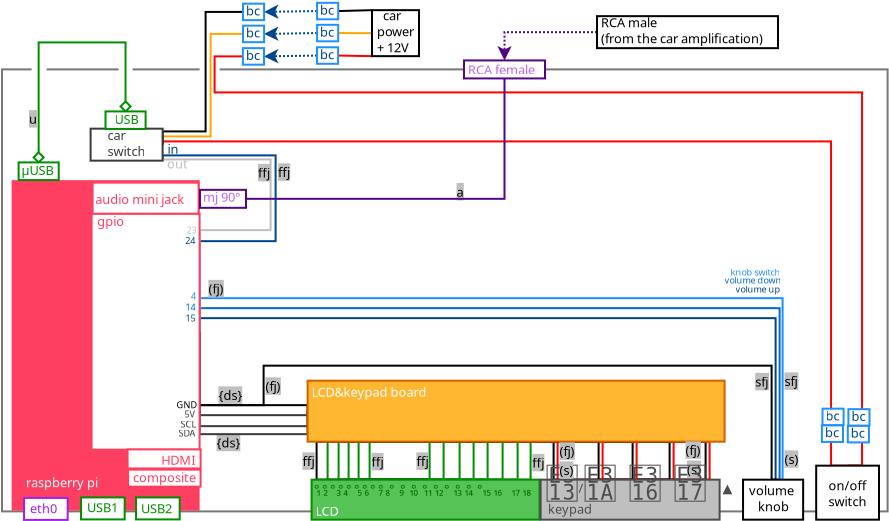 <?xml version="1.0" encoding="UTF-8"?>
<dia:diagram xmlns:dia="http://www.lysator.liu.se/~alla/dia/">
  <dia:layer name="Arrière-plan" visible="true" active="true">
    <dia:object type="Standard - Box" version="0" id="O0">
      <dia:attribute name="obj_pos">
        <dia:point val="9.02,3.737"/>
      </dia:attribute>
      <dia:attribute name="obj_bb">
        <dia:rectangle val="8.97,3.688;53.35,25.887"/>
      </dia:attribute>
      <dia:attribute name="elem_corner">
        <dia:point val="9.02,3.737"/>
      </dia:attribute>
      <dia:attribute name="elem_width">
        <dia:real val="44.28"/>
      </dia:attribute>
      <dia:attribute name="elem_height">
        <dia:real val="22.1"/>
      </dia:attribute>
      <dia:attribute name="border_width">
        <dia:real val="0.1"/>
      </dia:attribute>
      <dia:attribute name="border_color">
        <dia:color val="#777777"/>
      </dia:attribute>
      <dia:attribute name="show_background">
        <dia:boolean val="false"/>
      </dia:attribute>
    </dia:object>
    <dia:object type="Standard - Box" version="0" id="O1">
      <dia:attribute name="obj_pos">
        <dia:point val="18.95,3.35"/>
      </dia:attribute>
      <dia:attribute name="obj_bb">
        <dia:rectangle val="18.9,3.3;19.9,4.05"/>
      </dia:attribute>
      <dia:attribute name="elem_corner">
        <dia:point val="18.95,3.35"/>
      </dia:attribute>
      <dia:attribute name="elem_width">
        <dia:real val="0.9"/>
      </dia:attribute>
      <dia:attribute name="elem_height">
        <dia:real val="0.65"/>
      </dia:attribute>
      <dia:attribute name="border_width">
        <dia:real val="0.1"/>
      </dia:attribute>
      <dia:attribute name="border_color">
        <dia:color val="#ffffff"/>
      </dia:attribute>
      <dia:attribute name="show_background">
        <dia:boolean val="true"/>
      </dia:attribute>
    </dia:object>
    <dia:object type="Standard - Box" version="0" id="O2">
      <dia:attribute name="obj_pos">
        <dia:point val="14.9,3.375"/>
      </dia:attribute>
      <dia:attribute name="obj_bb">
        <dia:rectangle val="14.85,3.325;15.55,4.075"/>
      </dia:attribute>
      <dia:attribute name="elem_corner">
        <dia:point val="14.9,3.375"/>
      </dia:attribute>
      <dia:attribute name="elem_width">
        <dia:real val="0.6"/>
      </dia:attribute>
      <dia:attribute name="elem_height">
        <dia:real val="0.65"/>
      </dia:attribute>
      <dia:attribute name="border_width">
        <dia:real val="0.1"/>
      </dia:attribute>
      <dia:attribute name="border_color">
        <dia:color val="#ffffff"/>
      </dia:attribute>
      <dia:attribute name="show_background">
        <dia:boolean val="true"/>
      </dia:attribute>
    </dia:object>
    <dia:object type="Standard - Box" version="0" id="O3">
      <dia:attribute name="obj_pos">
        <dia:point val="10.55,3.45"/>
      </dia:attribute>
      <dia:attribute name="obj_bb">
        <dia:rectangle val="10.5,3.4;11.25,4.15"/>
      </dia:attribute>
      <dia:attribute name="elem_corner">
        <dia:point val="10.55,3.45"/>
      </dia:attribute>
      <dia:attribute name="elem_width">
        <dia:real val="0.65"/>
      </dia:attribute>
      <dia:attribute name="elem_height">
        <dia:real val="0.65"/>
      </dia:attribute>
      <dia:attribute name="border_width">
        <dia:real val="0.1"/>
      </dia:attribute>
      <dia:attribute name="border_color">
        <dia:color val="#ffffff"/>
      </dia:attribute>
      <dia:attribute name="show_background">
        <dia:boolean val="true"/>
      </dia:attribute>
    </dia:object>
    <dia:object type="Standard - Text" version="1" id="O4">
      <dia:attribute name="obj_pos">
        <dia:point val="19.75,22.638"/>
      </dia:attribute>
      <dia:attribute name="obj_bb">
        <dia:rectangle val="19.75,22.043;21.305,22.791"/>
      </dia:attribute>
      <dia:attribute name="text">
        <dia:composite type="text">
          <dia:attribute name="string">
            <dia:string>#{ds}#</dia:string>
          </dia:attribute>
          <dia:attribute name="font">
            <dia:font family="sans" style="0" name="Helvetica"/>
          </dia:attribute>
          <dia:attribute name="height">
            <dia:real val="0.8"/>
          </dia:attribute>
          <dia:attribute name="pos">
            <dia:point val="19.75,22.638"/>
          </dia:attribute>
          <dia:attribute name="color">
            <dia:color val="#000000"/>
          </dia:attribute>
          <dia:attribute name="alignment">
            <dia:enum val="0"/>
          </dia:attribute>
        </dia:composite>
      </dia:attribute>
      <dia:attribute name="valign">
        <dia:enum val="3"/>
      </dia:attribute>
      <dia:attribute name="fill_color">
        <dia:color val="#bfbfbf"/>
      </dia:attribute>
      <dia:attribute name="show_background">
        <dia:boolean val="true"/>
      </dia:attribute>
    </dia:object>
    <dia:object type="Standard - ZigZagLine" version="1" id="O5">
      <dia:attribute name="obj_pos">
        <dia:point val="21.07,1.962"/>
      </dia:attribute>
      <dia:attribute name="obj_bb">
        <dia:rectangle val="17,1.913;21.12,7.55"/>
      </dia:attribute>
      <dia:attribute name="orth_points">
        <dia:point val="21.07,1.962"/>
        <dia:point val="19.45,1.962"/>
        <dia:point val="19.45,7.088"/>
        <dia:point val="17.05,7.088"/>
        <dia:point val="17.05,7.5"/>
      </dia:attribute>
      <dia:attribute name="orth_orient">
        <dia:enum val="0"/>
        <dia:enum val="1"/>
        <dia:enum val="0"/>
        <dia:enum val="1"/>
      </dia:attribute>
      <dia:attribute name="autorouting">
        <dia:boolean val="false"/>
      </dia:attribute>
      <dia:attribute name="line_color">
        <dia:color val="#ffa500"/>
      </dia:attribute>
      <dia:connections>
        <dia:connection handle="0" to="O150" connection="3"/>
        <dia:connection handle="1" to="O96" connection="4"/>
      </dia:connections>
    </dia:object>
    <dia:object type="Standard - ZigZagLine" version="1" id="O6">
      <dia:attribute name="obj_pos">
        <dia:point val="34.725,22.35"/>
      </dia:attribute>
      <dia:attribute name="obj_bb">
        <dia:rectangle val="30.15,22.3;35.5,24.3"/>
      </dia:attribute>
      <dia:attribute name="orth_points">
        <dia:point val="34.725,22.35"/>
        <dia:point val="35.45,22.35"/>
        <dia:point val="35.45,24.25"/>
        <dia:point val="30.2,24.25"/>
      </dia:attribute>
      <dia:attribute name="orth_orient">
        <dia:enum val="0"/>
        <dia:enum val="1"/>
        <dia:enum val="0"/>
      </dia:attribute>
      <dia:attribute name="autorouting">
        <dia:boolean val="false"/>
      </dia:attribute>
      <dia:attribute name="line_color">
        <dia:color val="#008e00"/>
      </dia:attribute>
      <dia:connections>
        <dia:connection handle="0" to="O89" connection="6"/>
        <dia:connection handle="1" to="O45" connection="1"/>
      </dia:connections>
    </dia:object>
    <dia:object type="Standard - ZigZagLine" version="1" id="O7">
      <dia:attribute name="obj_pos">
        <dia:point val="34.725,22.35"/>
      </dia:attribute>
      <dia:attribute name="obj_bb">
        <dia:rectangle val="27.35,22.3;34.775,24.3"/>
      </dia:attribute>
      <dia:attribute name="orth_points">
        <dia:point val="34.725,22.35"/>
        <dia:point val="27.4,22.35"/>
        <dia:point val="27.4,24.25"/>
        <dia:point val="30.2,24.25"/>
      </dia:attribute>
      <dia:attribute name="orth_orient">
        <dia:enum val="0"/>
        <dia:enum val="1"/>
        <dia:enum val="0"/>
      </dia:attribute>
      <dia:attribute name="autorouting">
        <dia:boolean val="false"/>
      </dia:attribute>
      <dia:attribute name="line_color">
        <dia:color val="#008e00"/>
      </dia:attribute>
      <dia:connections>
        <dia:connection handle="0" to="O89" connection="6"/>
        <dia:connection handle="1" to="O45" connection="1"/>
      </dia:connections>
    </dia:object>
    <dia:object type="Standard - ZigZagLine" version="1" id="O8">
      <dia:attribute name="obj_pos">
        <dia:point val="34.725,22.35"/>
      </dia:attribute>
      <dia:attribute name="obj_bb">
        <dia:rectangle val="30.15,22.3;34.775,24.3"/>
      </dia:attribute>
      <dia:attribute name="orth_points">
        <dia:point val="34.725,22.35"/>
        <dia:point val="34.05,22.35"/>
        <dia:point val="34.05,24.25"/>
        <dia:point val="30.2,24.25"/>
      </dia:attribute>
      <dia:attribute name="orth_orient">
        <dia:enum val="0"/>
        <dia:enum val="1"/>
        <dia:enum val="0"/>
      </dia:attribute>
      <dia:attribute name="autorouting">
        <dia:boolean val="false"/>
      </dia:attribute>
      <dia:attribute name="line_color">
        <dia:color val="#008e00"/>
      </dia:attribute>
      <dia:connections>
        <dia:connection handle="0" to="O89" connection="6"/>
        <dia:connection handle="1" to="O45" connection="1"/>
      </dia:connections>
    </dia:object>
    <dia:object type="Standard - ZigZagLine" version="1" id="O9">
      <dia:attribute name="obj_pos">
        <dia:point val="34.725,22.35"/>
      </dia:attribute>
      <dia:attribute name="obj_bb">
        <dia:rectangle val="30.15,22.3;34.85,24.3"/>
      </dia:attribute>
      <dia:attribute name="orth_points">
        <dia:point val="34.725,22.35"/>
        <dia:point val="34.8,22.35"/>
        <dia:point val="34.8,24.25"/>
        <dia:point val="30.2,24.25"/>
      </dia:attribute>
      <dia:attribute name="orth_orient">
        <dia:enum val="0"/>
        <dia:enum val="1"/>
        <dia:enum val="0"/>
      </dia:attribute>
      <dia:attribute name="autorouting">
        <dia:boolean val="false"/>
      </dia:attribute>
      <dia:attribute name="line_color">
        <dia:color val="#008e00"/>
      </dia:attribute>
      <dia:connections>
        <dia:connection handle="0" to="O89" connection="6"/>
        <dia:connection handle="1" to="O45" connection="1"/>
      </dia:connections>
    </dia:object>
    <dia:object type="Standard - ZigZagLine" version="1" id="O10">
      <dia:attribute name="obj_pos">
        <dia:point val="34.725,22.35"/>
      </dia:attribute>
      <dia:attribute name="obj_bb">
        <dia:rectangle val="30.15,22.3;34.775,24.3"/>
      </dia:attribute>
      <dia:attribute name="orth_points">
        <dia:point val="34.725,22.35"/>
        <dia:point val="33.3,22.35"/>
        <dia:point val="33.3,24.25"/>
        <dia:point val="30.2,24.25"/>
      </dia:attribute>
      <dia:attribute name="orth_orient">
        <dia:enum val="0"/>
        <dia:enum val="1"/>
        <dia:enum val="0"/>
      </dia:attribute>
      <dia:attribute name="autorouting">
        <dia:boolean val="false"/>
      </dia:attribute>
      <dia:attribute name="line_color">
        <dia:color val="#008e00"/>
      </dia:attribute>
      <dia:connections>
        <dia:connection handle="0" to="O89" connection="6"/>
        <dia:connection handle="1" to="O45" connection="1"/>
      </dia:connections>
    </dia:object>
    <dia:object type="Standard - ZigZagLine" version="1" id="O11">
      <dia:attribute name="obj_pos">
        <dia:point val="34.725,22.35"/>
      </dia:attribute>
      <dia:attribute name="obj_bb">
        <dia:rectangle val="30.15,22.3;34.775,24.3"/>
      </dia:attribute>
      <dia:attribute name="orth_points">
        <dia:point val="34.725,22.35"/>
        <dia:point val="32.6,22.35"/>
        <dia:point val="32.6,24.25"/>
        <dia:point val="30.2,24.25"/>
      </dia:attribute>
      <dia:attribute name="orth_orient">
        <dia:enum val="0"/>
        <dia:enum val="1"/>
        <dia:enum val="0"/>
      </dia:attribute>
      <dia:attribute name="autorouting">
        <dia:boolean val="false"/>
      </dia:attribute>
      <dia:attribute name="line_color">
        <dia:color val="#008e00"/>
      </dia:attribute>
      <dia:connections>
        <dia:connection handle="0" to="O89" connection="6"/>
        <dia:connection handle="1" to="O45" connection="1"/>
      </dia:connections>
    </dia:object>
    <dia:object type="Standard - ZigZagLine" version="1" id="O12">
      <dia:attribute name="obj_pos">
        <dia:point val="18.9,16.85"/>
      </dia:attribute>
      <dia:attribute name="obj_bb">
        <dia:rectangle val="18.85,15.125;48.1,24.3"/>
      </dia:attribute>
      <dia:attribute name="orth_points">
        <dia:point val="18.9,16.85"/>
        <dia:point val="18.9,15.175"/>
        <dia:point val="48.05,15.175"/>
        <dia:point val="48.05,24.25"/>
        <dia:point val="47.574,24.25"/>
      </dia:attribute>
      <dia:attribute name="orth_orient">
        <dia:enum val="1"/>
        <dia:enum val="0"/>
        <dia:enum val="1"/>
        <dia:enum val="0"/>
      </dia:attribute>
      <dia:attribute name="autorouting">
        <dia:boolean val="false"/>
      </dia:attribute>
      <dia:attribute name="line_color">
        <dia:color val="#1e90ff"/>
      </dia:attribute>
      <dia:connections>
        <dia:connection handle="0" to="O75" connection="4"/>
        <dia:connection handle="1" to="O92" connection="1"/>
      </dia:connections>
    </dia:object>
    <dia:object type="Standard - ZigZagLine" version="1" id="O13">
      <dia:attribute name="obj_pos">
        <dia:point val="18.9,16.85"/>
      </dia:attribute>
      <dia:attribute name="obj_bb">
        <dia:rectangle val="18.85,15.625;47.95,24.3"/>
      </dia:attribute>
      <dia:attribute name="orth_points">
        <dia:point val="18.9,16.85"/>
        <dia:point val="18.9,15.675"/>
        <dia:point val="47.9,15.675"/>
        <dia:point val="47.9,24.25"/>
        <dia:point val="47.574,24.25"/>
      </dia:attribute>
      <dia:attribute name="orth_orient">
        <dia:enum val="1"/>
        <dia:enum val="0"/>
        <dia:enum val="1"/>
        <dia:enum val="0"/>
      </dia:attribute>
      <dia:attribute name="autorouting">
        <dia:boolean val="false"/>
      </dia:attribute>
      <dia:attribute name="line_color">
        <dia:color val="#006ad2"/>
      </dia:attribute>
      <dia:connections>
        <dia:connection handle="0" to="O75" connection="4"/>
        <dia:connection handle="1" to="O92" connection="1"/>
      </dia:connections>
    </dia:object>
    <dia:object type="Standard - ZigZagLine" version="1" id="O14">
      <dia:attribute name="obj_pos">
        <dia:point val="16.2,16.85"/>
      </dia:attribute>
      <dia:attribute name="obj_bb">
        <dia:rectangle val="16.15,16.125;47.75,24.3"/>
      </dia:attribute>
      <dia:attribute name="orth_points">
        <dia:point val="16.2,16.85"/>
        <dia:point val="16.2,16.175"/>
        <dia:point val="47.7,16.175"/>
        <dia:point val="47.7,24.25"/>
        <dia:point val="47.574,24.25"/>
      </dia:attribute>
      <dia:attribute name="orth_orient">
        <dia:enum val="1"/>
        <dia:enum val="0"/>
        <dia:enum val="1"/>
        <dia:enum val="0"/>
      </dia:attribute>
      <dia:attribute name="autorouting">
        <dia:boolean val="false"/>
      </dia:attribute>
      <dia:attribute name="line_color">
        <dia:color val="#004589"/>
      </dia:attribute>
      <dia:connections>
        <dia:connection handle="0" to="O75" connection="8"/>
        <dia:connection handle="1" to="O92" connection="1"/>
      </dia:connections>
    </dia:object>
    <dia:object type="Standard - ZigZagLine" version="1" id="O15">
      <dia:attribute name="obj_pos">
        <dia:point val="16.2,16.85"/>
      </dia:attribute>
      <dia:attribute name="obj_bb">
        <dia:rectangle val="16.15,16.8;47.624,24.3"/>
      </dia:attribute>
      <dia:attribute name="orth_points">
        <dia:point val="16.2,16.85"/>
        <dia:point val="16.2,20.525"/>
        <dia:point val="22.1,20.525"/>
        <dia:point val="22.1,18.55"/>
        <dia:point val="47.5,18.55"/>
        <dia:point val="47.5,24.25"/>
        <dia:point val="47.574,24.25"/>
      </dia:attribute>
      <dia:attribute name="orth_orient">
        <dia:enum val="1"/>
        <dia:enum val="0"/>
        <dia:enum val="1"/>
        <dia:enum val="0"/>
        <dia:enum val="1"/>
        <dia:enum val="0"/>
      </dia:attribute>
      <dia:attribute name="autorouting">
        <dia:boolean val="false"/>
      </dia:attribute>
      <dia:connections>
        <dia:connection handle="0" to="O75" connection="8"/>
        <dia:connection handle="1" to="O92" connection="1"/>
      </dia:connections>
    </dia:object>
    <dia:object type="Standard - ZigZagLine" version="1" id="O16">
      <dia:attribute name="obj_pos">
        <dia:point val="34.725,22.35"/>
      </dia:attribute>
      <dia:attribute name="obj_bb">
        <dia:rectangle val="34.675,22.3;44.45,24.3"/>
      </dia:attribute>
      <dia:attribute name="orth_points">
        <dia:point val="34.725,22.35"/>
        <dia:point val="44.4,22.35"/>
        <dia:point val="44.4,24.25"/>
        <dia:point val="40.425,24.25"/>
      </dia:attribute>
      <dia:attribute name="orth_orient">
        <dia:enum val="0"/>
        <dia:enum val="1"/>
        <dia:enum val="0"/>
      </dia:attribute>
      <dia:attribute name="autorouting">
        <dia:boolean val="false"/>
      </dia:attribute>
      <dia:attribute name="line_color">
        <dia:color val="#ff0000"/>
      </dia:attribute>
      <dia:connections>
        <dia:connection handle="0" to="O89" connection="6"/>
        <dia:connection handle="1" to="O47" connection="1"/>
      </dia:connections>
    </dia:object>
    <dia:object type="Standard - ZigZagLine" version="1" id="O17">
      <dia:attribute name="obj_pos">
        <dia:point val="34.725,22.35"/>
      </dia:attribute>
      <dia:attribute name="obj_bb">
        <dia:rectangle val="34.675,22.3;42.65,24.3"/>
      </dia:attribute>
      <dia:attribute name="orth_points">
        <dia:point val="34.725,22.35"/>
        <dia:point val="42.6,22.35"/>
        <dia:point val="42.6,24.25"/>
        <dia:point val="40.425,24.25"/>
      </dia:attribute>
      <dia:attribute name="orth_orient">
        <dia:enum val="0"/>
        <dia:enum val="1"/>
        <dia:enum val="0"/>
      </dia:attribute>
      <dia:attribute name="autorouting">
        <dia:boolean val="false"/>
      </dia:attribute>
      <dia:attribute name="line_color">
        <dia:color val="#ff0000"/>
      </dia:attribute>
      <dia:connections>
        <dia:connection handle="0" to="O89" connection="6"/>
        <dia:connection handle="1" to="O47" connection="1"/>
      </dia:connections>
    </dia:object>
    <dia:object type="Standard - ZigZagLine" version="1" id="O18">
      <dia:attribute name="obj_pos">
        <dia:point val="34.725,22.35"/>
      </dia:attribute>
      <dia:attribute name="obj_bb">
        <dia:rectangle val="34.675,22.3;40.475,24.3"/>
      </dia:attribute>
      <dia:attribute name="orth_points">
        <dia:point val="34.725,22.35"/>
        <dia:point val="36.8,22.35"/>
        <dia:point val="36.8,24.25"/>
        <dia:point val="40.425,24.25"/>
      </dia:attribute>
      <dia:attribute name="orth_orient">
        <dia:enum val="0"/>
        <dia:enum val="1"/>
        <dia:enum val="0"/>
      </dia:attribute>
      <dia:attribute name="autorouting">
        <dia:boolean val="false"/>
      </dia:attribute>
      <dia:attribute name="line_color">
        <dia:color val="#ff0000"/>
      </dia:attribute>
      <dia:connections>
        <dia:connection handle="0" to="O89" connection="6"/>
        <dia:connection handle="1" to="O47" connection="1"/>
      </dia:connections>
    </dia:object>
    <dia:object type="Standard - ZigZagLine" version="1" id="O19">
      <dia:attribute name="obj_pos">
        <dia:point val="34.725,22.35"/>
      </dia:attribute>
      <dia:attribute name="obj_bb">
        <dia:rectangle val="34.675,22.3;44.25,24.3"/>
      </dia:attribute>
      <dia:attribute name="orth_points">
        <dia:point val="34.725,22.35"/>
        <dia:point val="44.2,22.35"/>
        <dia:point val="44.2,24.25"/>
        <dia:point val="40.425,24.25"/>
      </dia:attribute>
      <dia:attribute name="orth_orient">
        <dia:enum val="0"/>
        <dia:enum val="1"/>
        <dia:enum val="0"/>
      </dia:attribute>
      <dia:attribute name="autorouting">
        <dia:boolean val="false"/>
      </dia:attribute>
      <dia:connections>
        <dia:connection handle="0" to="O89" connection="6"/>
        <dia:connection handle="1" to="O47" connection="1"/>
      </dia:connections>
    </dia:object>
    <dia:object type="Standard - ZigZagLine" version="1" id="O20">
      <dia:attribute name="obj_pos">
        <dia:point val="34.725,22.35"/>
      </dia:attribute>
      <dia:attribute name="obj_bb">
        <dia:rectangle val="34.675,22.3;42.45,24.3"/>
      </dia:attribute>
      <dia:attribute name="orth_points">
        <dia:point val="34.725,22.35"/>
        <dia:point val="42.4,22.35"/>
        <dia:point val="42.4,24.25"/>
        <dia:point val="40.425,24.25"/>
      </dia:attribute>
      <dia:attribute name="orth_orient">
        <dia:enum val="0"/>
        <dia:enum val="1"/>
        <dia:enum val="0"/>
      </dia:attribute>
      <dia:attribute name="autorouting">
        <dia:boolean val="false"/>
      </dia:attribute>
      <dia:connections>
        <dia:connection handle="0" to="O89" connection="6"/>
        <dia:connection handle="1" to="O47" connection="1"/>
      </dia:connections>
    </dia:object>
    <dia:object type="Standard - ZigZagLine" version="1" id="O21">
      <dia:attribute name="obj_pos">
        <dia:point val="34.725,22.35"/>
      </dia:attribute>
      <dia:attribute name="obj_bb">
        <dia:rectangle val="34.675,22.3;40.475,24.3"/>
      </dia:attribute>
      <dia:attribute name="orth_points">
        <dia:point val="34.725,22.35"/>
        <dia:point val="36.6,22.35"/>
        <dia:point val="36.6,24.25"/>
        <dia:point val="40.425,24.25"/>
      </dia:attribute>
      <dia:attribute name="orth_orient">
        <dia:enum val="0"/>
        <dia:enum val="1"/>
        <dia:enum val="0"/>
      </dia:attribute>
      <dia:attribute name="autorouting">
        <dia:boolean val="false"/>
      </dia:attribute>
      <dia:connections>
        <dia:connection handle="0" to="O89" connection="6"/>
        <dia:connection handle="1" to="O47" connection="1"/>
      </dia:connections>
    </dia:object>
    <dia:object type="Standard - ZigZagLine" version="1" id="O22">
      <dia:attribute name="obj_pos">
        <dia:point val="34.725,22.35"/>
      </dia:attribute>
      <dia:attribute name="obj_bb">
        <dia:rectangle val="34.675,22.3;40.8,24.3"/>
      </dia:attribute>
      <dia:attribute name="orth_points">
        <dia:point val="34.725,22.35"/>
        <dia:point val="40.75,22.35"/>
        <dia:point val="40.75,24.25"/>
        <dia:point val="40.425,24.25"/>
      </dia:attribute>
      <dia:attribute name="orth_orient">
        <dia:enum val="0"/>
        <dia:enum val="1"/>
        <dia:enum val="0"/>
      </dia:attribute>
      <dia:attribute name="autorouting">
        <dia:boolean val="false"/>
      </dia:attribute>
      <dia:attribute name="line_color">
        <dia:color val="#ff0000"/>
      </dia:attribute>
      <dia:connections>
        <dia:connection handle="0" to="O89" connection="6"/>
        <dia:connection handle="1" to="O47" connection="1"/>
      </dia:connections>
    </dia:object>
    <dia:object type="Standard - ZigZagLine" version="1" id="O23">
      <dia:attribute name="obj_pos">
        <dia:point val="34.725,22.35"/>
      </dia:attribute>
      <dia:attribute name="obj_bb">
        <dia:rectangle val="34.675,22.3;40.6,24.3"/>
      </dia:attribute>
      <dia:attribute name="orth_points">
        <dia:point val="34.725,22.35"/>
        <dia:point val="40.55,22.35"/>
        <dia:point val="40.55,24.25"/>
        <dia:point val="40.425,24.25"/>
      </dia:attribute>
      <dia:attribute name="orth_orient">
        <dia:enum val="0"/>
        <dia:enum val="1"/>
        <dia:enum val="0"/>
      </dia:attribute>
      <dia:attribute name="autorouting">
        <dia:boolean val="false"/>
      </dia:attribute>
      <dia:connections>
        <dia:connection handle="0" to="O89" connection="6"/>
        <dia:connection handle="1" to="O47" connection="1"/>
      </dia:connections>
    </dia:object>
    <dia:object type="Standard - ZigZagLine" version="1" id="O24">
      <dia:attribute name="obj_pos">
        <dia:point val="34.725,22.35"/>
      </dia:attribute>
      <dia:attribute name="obj_bb">
        <dia:rectangle val="34.675,22.3;40.475,24.3"/>
      </dia:attribute>
      <dia:attribute name="orth_points">
        <dia:point val="34.725,22.35"/>
        <dia:point val="39.05,22.35"/>
        <dia:point val="39.05,24.25"/>
        <dia:point val="40.425,24.25"/>
      </dia:attribute>
      <dia:attribute name="orth_orient">
        <dia:enum val="0"/>
        <dia:enum val="1"/>
        <dia:enum val="0"/>
      </dia:attribute>
      <dia:attribute name="autorouting">
        <dia:boolean val="false"/>
      </dia:attribute>
      <dia:attribute name="line_color">
        <dia:color val="#ff0000"/>
      </dia:attribute>
      <dia:connections>
        <dia:connection handle="0" to="O89" connection="6"/>
        <dia:connection handle="1" to="O47" connection="1"/>
      </dia:connections>
    </dia:object>
    <dia:object type="Standard - ZigZagLine" version="1" id="O25">
      <dia:attribute name="obj_pos">
        <dia:point val="34.725,22.35"/>
      </dia:attribute>
      <dia:attribute name="obj_bb">
        <dia:rectangle val="34.675,22.3;40.475,24.3"/>
      </dia:attribute>
      <dia:attribute name="orth_points">
        <dia:point val="34.725,22.35"/>
        <dia:point val="38.85,22.35"/>
        <dia:point val="38.85,24.25"/>
        <dia:point val="40.425,24.25"/>
      </dia:attribute>
      <dia:attribute name="orth_orient">
        <dia:enum val="0"/>
        <dia:enum val="1"/>
        <dia:enum val="0"/>
      </dia:attribute>
      <dia:attribute name="autorouting">
        <dia:boolean val="false"/>
      </dia:attribute>
      <dia:connections>
        <dia:connection handle="0" to="O89" connection="6"/>
        <dia:connection handle="1" to="O47" connection="1"/>
      </dia:connections>
    </dia:object>
    <dia:object type="Standard - ZigZagLine" version="1" id="O26">
      <dia:attribute name="obj_pos">
        <dia:point val="34.725,22.35"/>
      </dia:attribute>
      <dia:attribute name="obj_bb">
        <dia:rectangle val="30.15,22.3;34.775,24.3"/>
      </dia:attribute>
      <dia:attribute name="orth_points">
        <dia:point val="34.725,22.35"/>
        <dia:point val="31.9,22.35"/>
        <dia:point val="31.9,24.25"/>
        <dia:point val="30.2,24.25"/>
      </dia:attribute>
      <dia:attribute name="orth_orient">
        <dia:enum val="0"/>
        <dia:enum val="1"/>
        <dia:enum val="0"/>
      </dia:attribute>
      <dia:attribute name="autorouting">
        <dia:boolean val="false"/>
      </dia:attribute>
      <dia:attribute name="line_color">
        <dia:color val="#008e00"/>
      </dia:attribute>
      <dia:connections>
        <dia:connection handle="0" to="O89" connection="6"/>
        <dia:connection handle="1" to="O45" connection="1"/>
      </dia:connections>
    </dia:object>
    <dia:object type="Standard - ZigZagLine" version="1" id="O27">
      <dia:attribute name="obj_pos">
        <dia:point val="34.725,22.35"/>
      </dia:attribute>
      <dia:attribute name="obj_bb">
        <dia:rectangle val="30.15,22.3;34.775,24.3"/>
      </dia:attribute>
      <dia:attribute name="orth_points">
        <dia:point val="34.725,22.35"/>
        <dia:point val="31.1,22.35"/>
        <dia:point val="31.1,24.25"/>
        <dia:point val="30.2,24.25"/>
      </dia:attribute>
      <dia:attribute name="orth_orient">
        <dia:enum val="0"/>
        <dia:enum val="1"/>
        <dia:enum val="0"/>
      </dia:attribute>
      <dia:attribute name="autorouting">
        <dia:boolean val="false"/>
      </dia:attribute>
      <dia:attribute name="line_color">
        <dia:color val="#008e00"/>
      </dia:attribute>
      <dia:connections>
        <dia:connection handle="0" to="O89" connection="6"/>
        <dia:connection handle="1" to="O45" connection="1"/>
      </dia:connections>
    </dia:object>
    <dia:object type="Standard - ZigZagLine" version="1" id="O28">
      <dia:attribute name="obj_pos">
        <dia:point val="34.725,22.35"/>
      </dia:attribute>
      <dia:attribute name="obj_bb">
        <dia:rectangle val="30.15,22.3;34.775,24.3"/>
      </dia:attribute>
      <dia:attribute name="orth_points">
        <dia:point val="34.725,22.35"/>
        <dia:point val="30.4,22.35"/>
        <dia:point val="30.4,24.25"/>
        <dia:point val="30.2,24.25"/>
      </dia:attribute>
      <dia:attribute name="orth_orient">
        <dia:enum val="0"/>
        <dia:enum val="1"/>
        <dia:enum val="0"/>
      </dia:attribute>
      <dia:attribute name="autorouting">
        <dia:boolean val="false"/>
      </dia:attribute>
      <dia:attribute name="line_color">
        <dia:color val="#008e00"/>
      </dia:attribute>
      <dia:connections>
        <dia:connection handle="0" to="O89" connection="6"/>
        <dia:connection handle="1" to="O45" connection="1"/>
      </dia:connections>
    </dia:object>
    <dia:object type="Standard - ZigZagLine" version="1" id="O29">
      <dia:attribute name="obj_pos">
        <dia:point val="34.725,22.35"/>
      </dia:attribute>
      <dia:attribute name="obj_bb">
        <dia:rectangle val="26.8,22.3;34.775,24.3"/>
      </dia:attribute>
      <dia:attribute name="orth_points">
        <dia:point val="34.725,22.35"/>
        <dia:point val="26.85,22.35"/>
        <dia:point val="26.85,24.25"/>
        <dia:point val="30.2,24.25"/>
      </dia:attribute>
      <dia:attribute name="orth_orient">
        <dia:enum val="0"/>
        <dia:enum val="1"/>
        <dia:enum val="0"/>
      </dia:attribute>
      <dia:attribute name="autorouting">
        <dia:boolean val="false"/>
      </dia:attribute>
      <dia:attribute name="line_color">
        <dia:color val="#008e00"/>
      </dia:attribute>
      <dia:connections>
        <dia:connection handle="0" to="O89" connection="6"/>
        <dia:connection handle="1" to="O45" connection="1"/>
      </dia:connections>
    </dia:object>
    <dia:object type="Standard - ZigZagLine" version="1" id="O30">
      <dia:attribute name="obj_pos">
        <dia:point val="34.725,22.35"/>
      </dia:attribute>
      <dia:attribute name="obj_bb">
        <dia:rectangle val="26.3,22.3;34.775,24.3"/>
      </dia:attribute>
      <dia:attribute name="orth_points">
        <dia:point val="34.725,22.35"/>
        <dia:point val="26.35,22.35"/>
        <dia:point val="26.35,24.25"/>
        <dia:point val="30.2,24.25"/>
      </dia:attribute>
      <dia:attribute name="orth_orient">
        <dia:enum val="0"/>
        <dia:enum val="1"/>
        <dia:enum val="0"/>
      </dia:attribute>
      <dia:attribute name="autorouting">
        <dia:boolean val="false"/>
      </dia:attribute>
      <dia:attribute name="line_color">
        <dia:color val="#008e00"/>
      </dia:attribute>
      <dia:connections>
        <dia:connection handle="0" to="O89" connection="6"/>
        <dia:connection handle="1" to="O45" connection="1"/>
      </dia:connections>
    </dia:object>
    <dia:object type="Standard - ZigZagLine" version="1" id="O31">
      <dia:attribute name="obj_pos">
        <dia:point val="34.725,22.35"/>
      </dia:attribute>
      <dia:attribute name="obj_bb">
        <dia:rectangle val="25.8,22.3;34.775,24.3"/>
      </dia:attribute>
      <dia:attribute name="orth_points">
        <dia:point val="34.725,22.35"/>
        <dia:point val="25.85,22.35"/>
        <dia:point val="25.85,24.25"/>
        <dia:point val="30.3,24.25"/>
      </dia:attribute>
      <dia:attribute name="orth_orient">
        <dia:enum val="0"/>
        <dia:enum val="1"/>
        <dia:enum val="0"/>
      </dia:attribute>
      <dia:attribute name="autorouting">
        <dia:boolean val="false"/>
      </dia:attribute>
      <dia:attribute name="line_color">
        <dia:color val="#008e00"/>
      </dia:attribute>
      <dia:connections>
        <dia:connection handle="0" to="O89" connection="6"/>
        <dia:connection handle="1" to="O45" connection="1"/>
      </dia:connections>
    </dia:object>
    <dia:object type="Standard - ZigZagLine" version="1" id="O32">
      <dia:attribute name="obj_pos">
        <dia:point val="34.725,22.35"/>
      </dia:attribute>
      <dia:attribute name="obj_bb">
        <dia:rectangle val="25.25,22.3;34.775,24.3"/>
      </dia:attribute>
      <dia:attribute name="orth_points">
        <dia:point val="34.725,22.35"/>
        <dia:point val="25.3,22.35"/>
        <dia:point val="25.3,24.25"/>
        <dia:point val="30.25,24.25"/>
      </dia:attribute>
      <dia:attribute name="orth_orient">
        <dia:enum val="0"/>
        <dia:enum val="1"/>
        <dia:enum val="0"/>
      </dia:attribute>
      <dia:attribute name="autorouting">
        <dia:boolean val="false"/>
      </dia:attribute>
      <dia:attribute name="line_color">
        <dia:color val="#008e00"/>
      </dia:attribute>
      <dia:connections>
        <dia:connection handle="0" to="O89" connection="6"/>
        <dia:connection handle="1" to="O45" connection="1"/>
      </dia:connections>
    </dia:object>
    <dia:object type="Standard - ZigZagLine" version="1" id="O33">
      <dia:attribute name="obj_pos">
        <dia:point val="34.725,22.35"/>
      </dia:attribute>
      <dia:attribute name="obj_bb">
        <dia:rectangle val="24.7,22.3;34.775,24.3"/>
      </dia:attribute>
      <dia:attribute name="orth_points">
        <dia:point val="34.725,22.35"/>
        <dia:point val="24.75,22.35"/>
        <dia:point val="24.75,24.25"/>
        <dia:point val="30.2,24.25"/>
      </dia:attribute>
      <dia:attribute name="orth_orient">
        <dia:enum val="0"/>
        <dia:enum val="1"/>
        <dia:enum val="0"/>
      </dia:attribute>
      <dia:attribute name="autorouting">
        <dia:boolean val="false"/>
      </dia:attribute>
      <dia:connections>
        <dia:connection handle="0" to="O89" connection="6"/>
        <dia:connection handle="1" to="O45" connection="1"/>
      </dia:connections>
    </dia:object>
    <dia:object type="Standard - ZigZagLine" version="1" id="O34">
      <dia:attribute name="obj_pos">
        <dia:point val="18.9,16.85"/>
      </dia:attribute>
      <dia:attribute name="obj_bb">
        <dia:rectangle val="18.85,16.8;24.35,21.625"/>
      </dia:attribute>
      <dia:attribute name="orth_points">
        <dia:point val="18.9,16.85"/>
        <dia:point val="18.9,21.575"/>
        <dia:point val="24.3,21.575"/>
        <dia:point val="24.3,20.825"/>
      </dia:attribute>
      <dia:attribute name="orth_orient">
        <dia:enum val="1"/>
        <dia:enum val="0"/>
        <dia:enum val="1"/>
      </dia:attribute>
      <dia:attribute name="autorouting">
        <dia:boolean val="false"/>
      </dia:attribute>
      <dia:attribute name="line_color">
        <dia:color val="#3b3b3b"/>
      </dia:attribute>
      <dia:connections>
        <dia:connection handle="0" to="O75" connection="4"/>
        <dia:connection handle="1" to="O89" connection="3"/>
      </dia:connections>
    </dia:object>
    <dia:object type="Standard - ZigZagLine" version="1" id="O35">
      <dia:attribute name="obj_pos">
        <dia:point val="18.9,16.85"/>
      </dia:attribute>
      <dia:attribute name="obj_bb">
        <dia:rectangle val="18.85,16.8;24.35,22.025"/>
      </dia:attribute>
      <dia:attribute name="orth_points">
        <dia:point val="18.9,16.85"/>
        <dia:point val="18.9,21.975"/>
        <dia:point val="24.3,21.975"/>
        <dia:point val="24.3,20.825"/>
      </dia:attribute>
      <dia:attribute name="orth_orient">
        <dia:enum val="1"/>
        <dia:enum val="0"/>
        <dia:enum val="1"/>
      </dia:attribute>
      <dia:attribute name="autorouting">
        <dia:boolean val="false"/>
      </dia:attribute>
      <dia:attribute name="line_color">
        <dia:color val="#3b3b3b"/>
      </dia:attribute>
      <dia:connections>
        <dia:connection handle="0" to="O75" connection="4"/>
        <dia:connection handle="1" to="O89" connection="3"/>
      </dia:connections>
    </dia:object>
    <dia:object type="Standard - ZigZagLine" version="1" id="O36">
      <dia:attribute name="obj_pos">
        <dia:point val="18.9,16.85"/>
      </dia:attribute>
      <dia:attribute name="obj_bb">
        <dia:rectangle val="18.85,16.8;24.35,21.075"/>
      </dia:attribute>
      <dia:attribute name="orth_points">
        <dia:point val="18.9,16.85"/>
        <dia:point val="18.9,21.025"/>
        <dia:point val="24.3,21.025"/>
        <dia:point val="24.3,20.825"/>
      </dia:attribute>
      <dia:attribute name="orth_orient">
        <dia:enum val="1"/>
        <dia:enum val="0"/>
        <dia:enum val="1"/>
      </dia:attribute>
      <dia:attribute name="autorouting">
        <dia:boolean val="false"/>
      </dia:attribute>
      <dia:attribute name="line_color">
        <dia:color val="#3b3b3b"/>
      </dia:attribute>
      <dia:connections>
        <dia:connection handle="0" to="O75" connection="4"/>
        <dia:connection handle="1" to="O89" connection="3"/>
      </dia:connections>
    </dia:object>
    <dia:object type="Standard - ZigZagLine" version="1" id="O37">
      <dia:attribute name="obj_pos">
        <dia:point val="16.2,16.85"/>
      </dia:attribute>
      <dia:attribute name="obj_bb">
        <dia:rectangle val="16.15,16.8;24.35,20.875"/>
      </dia:attribute>
      <dia:attribute name="orth_points">
        <dia:point val="16.2,16.85"/>
        <dia:point val="16.2,20.525"/>
        <dia:point val="24.3,20.525"/>
        <dia:point val="24.3,20.825"/>
      </dia:attribute>
      <dia:attribute name="orth_orient">
        <dia:enum val="1"/>
        <dia:enum val="0"/>
        <dia:enum val="1"/>
      </dia:attribute>
      <dia:attribute name="autorouting">
        <dia:boolean val="false"/>
      </dia:attribute>
      <dia:connections>
        <dia:connection handle="0" to="O75" connection="8"/>
        <dia:connection handle="1" to="O89" connection="3"/>
      </dia:connections>
    </dia:object>
    <dia:object type="Standard - ZigZagLine" version="1" id="O38">
      <dia:attribute name="obj_pos">
        <dia:point val="17.05,8.3"/>
      </dia:attribute>
      <dia:attribute name="obj_bb">
        <dia:rectangle val="17,7.987;22.75,16.9"/>
      </dia:attribute>
      <dia:attribute name="orth_points">
        <dia:point val="17.05,8.3"/>
        <dia:point val="17.05,8.037"/>
        <dia:point val="22.7,8.037"/>
        <dia:point val="22.7,12.325"/>
        <dia:point val="18.9,12.325"/>
        <dia:point val="18.9,16.85"/>
      </dia:attribute>
      <dia:attribute name="orth_orient">
        <dia:enum val="1"/>
        <dia:enum val="0"/>
        <dia:enum val="1"/>
        <dia:enum val="0"/>
        <dia:enum val="1"/>
      </dia:attribute>
      <dia:attribute name="autorouting">
        <dia:boolean val="false"/>
      </dia:attribute>
      <dia:attribute name="line_color">
        <dia:color val="#004589"/>
      </dia:attribute>
      <dia:connections>
        <dia:connection handle="0" to="O96" connection="7"/>
        <dia:connection handle="1" to="O75" connection="4"/>
      </dia:connections>
    </dia:object>
    <dia:object type="Standard - ZigZagLine" version="1" id="O39">
      <dia:attribute name="obj_pos">
        <dia:point val="17.05,8.3"/>
      </dia:attribute>
      <dia:attribute name="obj_bb">
        <dia:rectangle val="17,8.188;22.5,16.9"/>
      </dia:attribute>
      <dia:attribute name="orth_points">
        <dia:point val="17.05,8.3"/>
        <dia:point val="17.05,8.238"/>
        <dia:point val="22.45,8.238"/>
        <dia:point val="22.45,11.775"/>
        <dia:point val="18.9,11.775"/>
        <dia:point val="18.9,16.85"/>
      </dia:attribute>
      <dia:attribute name="orth_orient">
        <dia:enum val="1"/>
        <dia:enum val="0"/>
        <dia:enum val="1"/>
        <dia:enum val="0"/>
        <dia:enum val="1"/>
      </dia:attribute>
      <dia:attribute name="autorouting">
        <dia:boolean val="false"/>
      </dia:attribute>
      <dia:attribute name="line_color">
        <dia:color val="#bfbfbf"/>
      </dia:attribute>
      <dia:connections>
        <dia:connection handle="0" to="O96" connection="7"/>
        <dia:connection handle="1" to="O75" connection="4"/>
      </dia:connections>
    </dia:object>
    <dia:object type="Standard - ZigZagLine" version="1" id="O40">
      <dia:attribute name="obj_pos">
        <dia:point val="15.197,5.838"/>
      </dia:attribute>
      <dia:attribute name="obj_bb">
        <dia:rectangle val="10.532,2.337;15.518,8.458"/>
      </dia:attribute>
      <dia:attribute name="orth_points">
        <dia:point val="15.197,5.838"/>
        <dia:point val="15.197,2.388"/>
        <dia:point val="10.852,2.388"/>
        <dia:point val="10.852,8.387"/>
      </dia:attribute>
      <dia:attribute name="orth_orient">
        <dia:enum val="1"/>
        <dia:enum val="0"/>
        <dia:enum val="1"/>
      </dia:attribute>
      <dia:attribute name="autorouting">
        <dia:boolean val="false"/>
      </dia:attribute>
      <dia:attribute name="line_color">
        <dia:color val="#008e00"/>
      </dia:attribute>
      <dia:attribute name="start_arrow">
        <dia:enum val="4"/>
      </dia:attribute>
      <dia:attribute name="start_arrow_length">
        <dia:real val="0.5"/>
      </dia:attribute>
      <dia:attribute name="start_arrow_width">
        <dia:real val="0.5"/>
      </dia:attribute>
      <dia:attribute name="end_arrow">
        <dia:enum val="4"/>
      </dia:attribute>
      <dia:attribute name="end_arrow_length">
        <dia:real val="0.5"/>
      </dia:attribute>
      <dia:attribute name="end_arrow_width">
        <dia:real val="0.5"/>
      </dia:attribute>
      <dia:connections>
        <dia:connection handle="0" to="O98" connection="1"/>
        <dia:connection handle="1" to="O94" connection="1"/>
      </dia:connections>
    </dia:object>
    <dia:object type="Standard - ZigZagLine" version="1" id="O41">
      <dia:attribute name="obj_pos">
        <dia:point val="21.065,3.087"/>
      </dia:attribute>
      <dia:attribute name="obj_bb">
        <dia:rectangle val="19.6,3.038;52.072,23.6"/>
      </dia:attribute>
      <dia:attribute name="orth_points">
        <dia:point val="21.065,3.087"/>
        <dia:point val="19.65,3.087"/>
        <dia:point val="19.65,4.888"/>
        <dia:point val="52.022,4.888"/>
        <dia:point val="52.022,23.55"/>
        <dia:point val="51.3,23.55"/>
      </dia:attribute>
      <dia:attribute name="orth_orient">
        <dia:enum val="0"/>
        <dia:enum val="1"/>
        <dia:enum val="0"/>
        <dia:enum val="1"/>
        <dia:enum val="0"/>
      </dia:attribute>
      <dia:attribute name="autorouting">
        <dia:boolean val="false"/>
      </dia:attribute>
      <dia:attribute name="line_color">
        <dia:color val="#ff0000"/>
      </dia:attribute>
      <dia:connections>
        <dia:connection handle="0" to="O154" connection="3"/>
        <dia:connection handle="1" to="O52" connection="2"/>
      </dia:connections>
    </dia:object>
    <dia:object type="Standard - ZigZagLine" version="1" id="O42">
      <dia:attribute name="obj_pos">
        <dia:point val="17.05,7.5"/>
      </dia:attribute>
      <dia:attribute name="obj_bb">
        <dia:rectangle val="17,7.287;52.135,23.6"/>
      </dia:attribute>
      <dia:attribute name="orth_points">
        <dia:point val="17.05,7.5"/>
        <dia:point val="17.05,7.338"/>
        <dia:point val="50.472,7.338"/>
        <dia:point val="50.472,23.55"/>
        <dia:point val="52.085,23.55"/>
      </dia:attribute>
      <dia:attribute name="orth_orient">
        <dia:enum val="1"/>
        <dia:enum val="0"/>
        <dia:enum val="1"/>
        <dia:enum val="0"/>
      </dia:attribute>
      <dia:attribute name="autorouting">
        <dia:boolean val="false"/>
      </dia:attribute>
      <dia:attribute name="line_color">
        <dia:color val="#ff0000"/>
      </dia:attribute>
      <dia:connections>
        <dia:connection handle="0" to="O96" connection="4"/>
        <dia:connection handle="1" to="O52" connection="3"/>
      </dia:connections>
    </dia:object>
    <dia:object type="Standard - Box" version="0" id="O43">
      <dia:attribute name="obj_pos">
        <dia:point val="9.55,9.325"/>
      </dia:attribute>
      <dia:attribute name="obj_bb">
        <dia:rectangle val="9.5,9.275;18.9,25.8"/>
      </dia:attribute>
      <dia:attribute name="elem_corner">
        <dia:point val="9.55,9.325"/>
      </dia:attribute>
      <dia:attribute name="elem_width">
        <dia:real val="9.3"/>
      </dia:attribute>
      <dia:attribute name="elem_height">
        <dia:real val="16.425"/>
      </dia:attribute>
      <dia:attribute name="border_width">
        <dia:real val="0.1"/>
      </dia:attribute>
      <dia:attribute name="border_color">
        <dia:color val="#ff3f61"/>
      </dia:attribute>
      <dia:attribute name="inner_color">
        <dia:color val="#ff3f61"/>
      </dia:attribute>
      <dia:attribute name="show_background">
        <dia:boolean val="true"/>
      </dia:attribute>
    </dia:object>
    <dia:object type="Standard - Text" version="1" id="O44">
      <dia:attribute name="obj_pos">
        <dia:point val="10.225,24.625"/>
      </dia:attribute>
      <dia:attribute name="obj_bb">
        <dia:rectangle val="10.225,24.03;14.105,24.777"/>
      </dia:attribute>
      <dia:attribute name="text">
        <dia:composite type="text">
          <dia:attribute name="string">
            <dia:string>#raspberry pi#</dia:string>
          </dia:attribute>
          <dia:attribute name="font">
            <dia:font family="sans" style="0" name="Helvetica"/>
          </dia:attribute>
          <dia:attribute name="height">
            <dia:real val="0.8"/>
          </dia:attribute>
          <dia:attribute name="pos">
            <dia:point val="10.225,24.625"/>
          </dia:attribute>
          <dia:attribute name="color">
            <dia:color val="#ffffff"/>
          </dia:attribute>
          <dia:attribute name="alignment">
            <dia:enum val="0"/>
          </dia:attribute>
        </dia:composite>
      </dia:attribute>
      <dia:attribute name="valign">
        <dia:enum val="3"/>
      </dia:attribute>
    </dia:object>
    <dia:object type="Standard - Box" version="0" id="O45">
      <dia:attribute name="obj_pos">
        <dia:point val="24.5,24.25"/>
      </dia:attribute>
      <dia:attribute name="obj_bb">
        <dia:rectangle val="24.45,24.2;35.95,26.3"/>
      </dia:attribute>
      <dia:attribute name="elem_corner">
        <dia:point val="24.5,24.25"/>
      </dia:attribute>
      <dia:attribute name="elem_width">
        <dia:real val="11.4"/>
      </dia:attribute>
      <dia:attribute name="elem_height">
        <dia:real val="2"/>
      </dia:attribute>
      <dia:attribute name="border_width">
        <dia:real val="0.1"/>
      </dia:attribute>
      <dia:attribute name="border_color">
        <dia:color val="#008e00"/>
      </dia:attribute>
      <dia:attribute name="inner_color">
        <dia:color val="#55c355"/>
      </dia:attribute>
      <dia:attribute name="show_background">
        <dia:boolean val="true"/>
      </dia:attribute>
    </dia:object>
    <dia:object type="Standard - Text" version="1" id="O46">
      <dia:attribute name="obj_pos">
        <dia:point val="24.7,26.05"/>
      </dia:attribute>
      <dia:attribute name="obj_bb">
        <dia:rectangle val="24.7,25.455;25.997,26.203"/>
      </dia:attribute>
      <dia:attribute name="text">
        <dia:composite type="text">
          <dia:attribute name="string">
            <dia:string>#LCD#</dia:string>
          </dia:attribute>
          <dia:attribute name="font">
            <dia:font family="sans" style="0" name="Helvetica"/>
          </dia:attribute>
          <dia:attribute name="height">
            <dia:real val="0.8"/>
          </dia:attribute>
          <dia:attribute name="pos">
            <dia:point val="24.7,26.05"/>
          </dia:attribute>
          <dia:attribute name="color">
            <dia:color val="#ffffff"/>
          </dia:attribute>
          <dia:attribute name="alignment">
            <dia:enum val="0"/>
          </dia:attribute>
        </dia:composite>
      </dia:attribute>
      <dia:attribute name="valign">
        <dia:enum val="3"/>
      </dia:attribute>
    </dia:object>
    <dia:object type="Standard - Box" version="0" id="O47">
      <dia:attribute name="obj_pos">
        <dia:point val="35.95,24.25"/>
      </dia:attribute>
      <dia:attribute name="obj_bb">
        <dia:rectangle val="35.9,24.2;44.95,26.3"/>
      </dia:attribute>
      <dia:attribute name="elem_corner">
        <dia:point val="35.95,24.25"/>
      </dia:attribute>
      <dia:attribute name="elem_width">
        <dia:real val="8.95"/>
      </dia:attribute>
      <dia:attribute name="elem_height">
        <dia:real val="2"/>
      </dia:attribute>
      <dia:attribute name="border_width">
        <dia:real val="0.1"/>
      </dia:attribute>
      <dia:attribute name="border_color">
        <dia:color val="#4d4d4d"/>
      </dia:attribute>
      <dia:attribute name="inner_color">
        <dia:color val="#bfbfbf"/>
      </dia:attribute>
      <dia:attribute name="show_background">
        <dia:boolean val="true"/>
      </dia:attribute>
    </dia:object>
    <dia:object type="Standard - Text" version="1" id="O48">
      <dia:attribute name="obj_pos">
        <dia:point val="36.325,25.95"/>
      </dia:attribute>
      <dia:attribute name="obj_bb">
        <dia:rectangle val="36.325,25.355;38.655,26.102"/>
      </dia:attribute>
      <dia:attribute name="text">
        <dia:composite type="text">
          <dia:attribute name="string">
            <dia:string>#keypad#</dia:string>
          </dia:attribute>
          <dia:attribute name="font">
            <dia:font family="sans" style="0" name="Helvetica"/>
          </dia:attribute>
          <dia:attribute name="height">
            <dia:real val="0.8"/>
          </dia:attribute>
          <dia:attribute name="pos">
            <dia:point val="36.325,25.95"/>
          </dia:attribute>
          <dia:attribute name="color">
            <dia:color val="#4d4d4d"/>
          </dia:attribute>
          <dia:attribute name="alignment">
            <dia:enum val="0"/>
          </dia:attribute>
        </dia:composite>
      </dia:attribute>
      <dia:attribute name="valign">
        <dia:enum val="3"/>
      </dia:attribute>
    </dia:object>
    <dia:object type="Standard - Box" version="0" id="O49">
      <dia:attribute name="obj_pos">
        <dia:point val="10.122,25.163"/>
      </dia:attribute>
      <dia:attribute name="obj_bb">
        <dia:rectangle val="10.072,25.113;12.354,26.313"/>
      </dia:attribute>
      <dia:attribute name="elem_corner">
        <dia:point val="10.122,25.163"/>
      </dia:attribute>
      <dia:attribute name="elem_width">
        <dia:real val="2.182"/>
      </dia:attribute>
      <dia:attribute name="elem_height">
        <dia:real val="1.1"/>
      </dia:attribute>
      <dia:attribute name="border_width">
        <dia:real val="0.1"/>
      </dia:attribute>
      <dia:attribute name="border_color">
        <dia:color val="#a020f0"/>
      </dia:attribute>
      <dia:attribute name="show_background">
        <dia:boolean val="true"/>
      </dia:attribute>
    </dia:object>
    <dia:object type="Standard - Text" version="1" id="O50">
      <dia:attribute name="obj_pos">
        <dia:point val="10.422,25.933"/>
      </dia:attribute>
      <dia:attribute name="obj_bb">
        <dia:rectangle val="10.422,25.338;11.879,26.086"/>
      </dia:attribute>
      <dia:attribute name="text">
        <dia:composite type="text">
          <dia:attribute name="string">
            <dia:string>#eth0#</dia:string>
          </dia:attribute>
          <dia:attribute name="font">
            <dia:font family="sans" style="0" name="Helvetica"/>
          </dia:attribute>
          <dia:attribute name="height">
            <dia:real val="0.8"/>
          </dia:attribute>
          <dia:attribute name="pos">
            <dia:point val="10.422,25.933"/>
          </dia:attribute>
          <dia:attribute name="color">
            <dia:color val="#a020f0"/>
          </dia:attribute>
          <dia:attribute name="alignment">
            <dia:enum val="0"/>
          </dia:attribute>
        </dia:composite>
      </dia:attribute>
      <dia:attribute name="valign">
        <dia:enum val="3"/>
      </dia:attribute>
    </dia:object>
    <dia:object type="Standard - ZigZagLine" version="1" id="O51">
      <dia:attribute name="obj_pos">
        <dia:point val="21.07,0.863"/>
      </dia:attribute>
      <dia:attribute name="obj_bb">
        <dia:rectangle val="17,0.812;21.12,7.55"/>
      </dia:attribute>
      <dia:attribute name="orth_points">
        <dia:point val="21.07,0.863"/>
        <dia:point val="19.2,0.863"/>
        <dia:point val="19.2,6.838"/>
        <dia:point val="17.05,6.838"/>
        <dia:point val="17.05,7.5"/>
      </dia:attribute>
      <dia:attribute name="orth_orient">
        <dia:enum val="0"/>
        <dia:enum val="1"/>
        <dia:enum val="0"/>
        <dia:enum val="1"/>
      </dia:attribute>
      <dia:attribute name="autorouting">
        <dia:boolean val="false"/>
      </dia:attribute>
      <dia:connections>
        <dia:connection handle="0" to="O152" connection="3"/>
        <dia:connection handle="1" to="O96" connection="4"/>
      </dia:connections>
    </dia:object>
    <dia:object type="Flowchart - Box" version="0" id="O52">
      <dia:attribute name="obj_pos">
        <dia:point val="49.73,23.55"/>
      </dia:attribute>
      <dia:attribute name="obj_bb">
        <dia:rectangle val="49.68,23.5;52.92,26.3"/>
      </dia:attribute>
      <dia:attribute name="elem_corner">
        <dia:point val="49.73,23.55"/>
      </dia:attribute>
      <dia:attribute name="elem_width">
        <dia:real val="3.14"/>
      </dia:attribute>
      <dia:attribute name="elem_height">
        <dia:real val="2.7"/>
      </dia:attribute>
      <dia:attribute name="show_background">
        <dia:boolean val="true"/>
      </dia:attribute>
      <dia:attribute name="padding">
        <dia:real val="0.5"/>
      </dia:attribute>
      <dia:attribute name="text">
        <dia:composite type="text">
          <dia:attribute name="string">
            <dia:string>#on/off
switch#</dia:string>
          </dia:attribute>
          <dia:attribute name="font">
            <dia:font family="sans" style="0" name="Helvetica"/>
          </dia:attribute>
          <dia:attribute name="height">
            <dia:real val="0.8"/>
          </dia:attribute>
          <dia:attribute name="pos">
            <dia:point val="51.3,24.695"/>
          </dia:attribute>
          <dia:attribute name="color">
            <dia:color val="#000000"/>
          </dia:attribute>
          <dia:attribute name="alignment">
            <dia:enum val="1"/>
          </dia:attribute>
        </dia:composite>
      </dia:attribute>
    </dia:object>
    <dia:object type="Standard - Text" version="1" id="O53">
      <dia:attribute name="obj_pos">
        <dia:point val="43.275,23.975"/>
      </dia:attribute>
      <dia:attribute name="obj_bb">
        <dia:rectangle val="43.275,23.38;44.108,24.128"/>
      </dia:attribute>
      <dia:attribute name="text">
        <dia:composite type="text">
          <dia:attribute name="string">
            <dia:string>#(s)#</dia:string>
          </dia:attribute>
          <dia:attribute name="font">
            <dia:font family="sans" style="0" name="Helvetica"/>
          </dia:attribute>
          <dia:attribute name="height">
            <dia:real val="0.8"/>
          </dia:attribute>
          <dia:attribute name="pos">
            <dia:point val="43.275,23.975"/>
          </dia:attribute>
          <dia:attribute name="color">
            <dia:color val="#000000"/>
          </dia:attribute>
          <dia:attribute name="alignment">
            <dia:enum val="0"/>
          </dia:attribute>
        </dia:composite>
      </dia:attribute>
      <dia:attribute name="valign">
        <dia:enum val="3"/>
      </dia:attribute>
      <dia:attribute name="fill_color">
        <dia:color val="#bfbfbf"/>
      </dia:attribute>
      <dia:attribute name="show_background">
        <dia:boolean val="true"/>
      </dia:attribute>
    </dia:object>
    <dia:object type="Standard - Text" version="1" id="O54">
      <dia:attribute name="obj_pos">
        <dia:point val="24.045,23.57"/>
      </dia:attribute>
      <dia:attribute name="obj_bb">
        <dia:rectangle val="24.045,22.975;24.663,23.723"/>
      </dia:attribute>
      <dia:attribute name="text">
        <dia:composite type="text">
          <dia:attribute name="string">
            <dia:string>#ffj#</dia:string>
          </dia:attribute>
          <dia:attribute name="font">
            <dia:font family="sans" style="0" name="Helvetica"/>
          </dia:attribute>
          <dia:attribute name="height">
            <dia:real val="0.8"/>
          </dia:attribute>
          <dia:attribute name="pos">
            <dia:point val="24.045,23.57"/>
          </dia:attribute>
          <dia:attribute name="color">
            <dia:color val="#000000"/>
          </dia:attribute>
          <dia:attribute name="alignment">
            <dia:enum val="0"/>
          </dia:attribute>
        </dia:composite>
      </dia:attribute>
      <dia:attribute name="valign">
        <dia:enum val="3"/>
      </dia:attribute>
      <dia:attribute name="fill_color">
        <dia:color val="#bfbfbf"/>
      </dia:attribute>
      <dia:attribute name="show_background">
        <dia:boolean val="true"/>
      </dia:attribute>
    </dia:object>
    <dia:object type="Standard - Text" version="1" id="O55">
      <dia:attribute name="obj_pos">
        <dia:point val="17.3,7.95"/>
      </dia:attribute>
      <dia:attribute name="obj_bb">
        <dia:rectangle val="17.3,7.355;17.883,8.102"/>
      </dia:attribute>
      <dia:attribute name="text">
        <dia:composite type="text">
          <dia:attribute name="string">
            <dia:string>#in#</dia:string>
          </dia:attribute>
          <dia:attribute name="font">
            <dia:font family="sans" style="0" name="Helvetica"/>
          </dia:attribute>
          <dia:attribute name="height">
            <dia:real val="0.8"/>
          </dia:attribute>
          <dia:attribute name="pos">
            <dia:point val="17.3,7.95"/>
          </dia:attribute>
          <dia:attribute name="color">
            <dia:color val="#004589"/>
          </dia:attribute>
          <dia:attribute name="alignment">
            <dia:enum val="0"/>
          </dia:attribute>
        </dia:composite>
      </dia:attribute>
      <dia:attribute name="valign">
        <dia:enum val="3"/>
      </dia:attribute>
    </dia:object>
    <dia:object type="Standard - Text" version="1" id="O56">
      <dia:attribute name="obj_pos">
        <dia:point val="17.275,8.688"/>
      </dia:attribute>
      <dia:attribute name="obj_bb">
        <dia:rectangle val="17.275,8.092;18.323,8.84"/>
      </dia:attribute>
      <dia:attribute name="text">
        <dia:composite type="text">
          <dia:attribute name="string">
            <dia:string>#out#</dia:string>
          </dia:attribute>
          <dia:attribute name="font">
            <dia:font family="sans" style="0" name="Helvetica"/>
          </dia:attribute>
          <dia:attribute name="height">
            <dia:real val="0.8"/>
          </dia:attribute>
          <dia:attribute name="pos">
            <dia:point val="17.275,8.688"/>
          </dia:attribute>
          <dia:attribute name="color">
            <dia:color val="#bfbfbf"/>
          </dia:attribute>
          <dia:attribute name="alignment">
            <dia:enum val="0"/>
          </dia:attribute>
        </dia:composite>
      </dia:attribute>
      <dia:attribute name="valign">
        <dia:enum val="3"/>
      </dia:attribute>
    </dia:object>
    <dia:object type="Standard - Text" version="1" id="O57">
      <dia:attribute name="obj_pos">
        <dia:point val="31.75,10.1"/>
      </dia:attribute>
      <dia:attribute name="obj_bb">
        <dia:rectangle val="31.75,9.505;32.142,10.252"/>
      </dia:attribute>
      <dia:attribute name="text">
        <dia:composite type="text">
          <dia:attribute name="string">
            <dia:string>#a#</dia:string>
          </dia:attribute>
          <dia:attribute name="font">
            <dia:font family="sans" style="0" name="Helvetica"/>
          </dia:attribute>
          <dia:attribute name="height">
            <dia:real val="0.8"/>
          </dia:attribute>
          <dia:attribute name="pos">
            <dia:point val="31.75,10.1"/>
          </dia:attribute>
          <dia:attribute name="color">
            <dia:color val="#000000"/>
          </dia:attribute>
          <dia:attribute name="alignment">
            <dia:enum val="0"/>
          </dia:attribute>
        </dia:composite>
      </dia:attribute>
      <dia:attribute name="valign">
        <dia:enum val="3"/>
      </dia:attribute>
      <dia:attribute name="fill_color">
        <dia:color val="#bfbfbf"/>
      </dia:attribute>
      <dia:attribute name="show_background">
        <dia:boolean val="true"/>
      </dia:attribute>
    </dia:object>
    <dia:object type="Standard - Text" version="1" id="O58">
      <dia:attribute name="obj_pos">
        <dia:point val="36.2,24.9"/>
      </dia:attribute>
      <dia:attribute name="obj_bb">
        <dia:rectangle val="36.2,24.305;44.485,25.102"/>
      </dia:attribute>
      <dia:attribute name="text">
        <dia:composite type="text">
          <dia:attribute name="string">
            <dia:string>#/            ▲      ▼#</dia:string>
          </dia:attribute>
          <dia:attribute name="font">
            <dia:font family="sans" style="0" name="Helvetica"/>
          </dia:attribute>
          <dia:attribute name="height">
            <dia:real val="0.8"/>
          </dia:attribute>
          <dia:attribute name="pos">
            <dia:point val="36.2,24.9"/>
          </dia:attribute>
          <dia:attribute name="color">
            <dia:color val="#4d4d4d"/>
          </dia:attribute>
          <dia:attribute name="alignment">
            <dia:enum val="0"/>
          </dia:attribute>
        </dia:composite>
      </dia:attribute>
      <dia:attribute name="valign">
        <dia:enum val="3"/>
      </dia:attribute>
    </dia:object>
    <dia:group>
      <dia:object type="Standard - Text" version="1" id="O59">
        <dia:attribute name="obj_pos">
          <dia:point val="24.625,24.95"/>
        </dia:attribute>
        <dia:attribute name="obj_bb">
          <dia:rectangle val="24.625,24.355;35.65,25.102"/>
        </dia:attribute>
        <dia:attribute name="text">
          <dia:composite type="text">
            <dia:attribute name="string">
              <dia:string>#° ° ° ° ° ° ° ° °  °  °  °  °  °  °  °  °  °#</dia:string>
            </dia:attribute>
            <dia:attribute name="font">
              <dia:font family="sans" style="0" name="Helvetica"/>
            </dia:attribute>
            <dia:attribute name="height">
              <dia:real val="0.8"/>
            </dia:attribute>
            <dia:attribute name="pos">
              <dia:point val="24.625,24.95"/>
            </dia:attribute>
            <dia:attribute name="color">
              <dia:color val="#007100"/>
            </dia:attribute>
            <dia:attribute name="alignment">
              <dia:enum val="0"/>
            </dia:attribute>
          </dia:composite>
        </dia:attribute>
        <dia:attribute name="valign">
          <dia:enum val="3"/>
        </dia:attribute>
      </dia:object>
      <dia:object type="Standard - Text" version="1" id="O60">
        <dia:attribute name="obj_pos">
          <dia:point val="24.75,25.3"/>
        </dia:attribute>
        <dia:attribute name="obj_bb">
          <dia:rectangle val="24.75,24.705;25.468,25.453"/>
        </dia:attribute>
        <dia:attribute name="text">
          <dia:composite type="text">
            <dia:attribute name="string">
              <dia:string>#¹ ²#</dia:string>
            </dia:attribute>
            <dia:attribute name="font">
              <dia:font family="sans" style="0" name="Helvetica"/>
            </dia:attribute>
            <dia:attribute name="height">
              <dia:real val="0.8"/>
            </dia:attribute>
            <dia:attribute name="pos">
              <dia:point val="24.75,25.3"/>
            </dia:attribute>
            <dia:attribute name="color">
              <dia:color val="#007100"/>
            </dia:attribute>
            <dia:attribute name="alignment">
              <dia:enum val="0"/>
            </dia:attribute>
          </dia:composite>
        </dia:attribute>
        <dia:attribute name="valign">
          <dia:enum val="3"/>
        </dia:attribute>
      </dia:object>
      <dia:object type="Standard - Text" version="1" id="O61">
        <dia:attribute name="obj_pos">
          <dia:point val="25.75,25.3"/>
        </dia:attribute>
        <dia:attribute name="obj_bb">
          <dia:rectangle val="25.75,24.705;26.468,25.453"/>
        </dia:attribute>
        <dia:attribute name="text">
          <dia:composite type="text">
            <dia:attribute name="string">
              <dia:string>#³ ⁴#</dia:string>
            </dia:attribute>
            <dia:attribute name="font">
              <dia:font family="sans" style="0" name="Helvetica"/>
            </dia:attribute>
            <dia:attribute name="height">
              <dia:real val="0.8"/>
            </dia:attribute>
            <dia:attribute name="pos">
              <dia:point val="25.75,25.3"/>
            </dia:attribute>
            <dia:attribute name="color">
              <dia:color val="#007100"/>
            </dia:attribute>
            <dia:attribute name="alignment">
              <dia:enum val="0"/>
            </dia:attribute>
          </dia:composite>
        </dia:attribute>
        <dia:attribute name="valign">
          <dia:enum val="3"/>
        </dia:attribute>
      </dia:object>
      <dia:object type="Standard - Text" version="1" id="O62">
        <dia:attribute name="obj_pos">
          <dia:point val="26.8,25.3"/>
        </dia:attribute>
        <dia:attribute name="obj_bb">
          <dia:rectangle val="26.8,24.705;27.517,25.453"/>
        </dia:attribute>
        <dia:attribute name="text">
          <dia:composite type="text">
            <dia:attribute name="string">
              <dia:string>#⁵ ⁶#</dia:string>
            </dia:attribute>
            <dia:attribute name="font">
              <dia:font family="sans" style="0" name="Helvetica"/>
            </dia:attribute>
            <dia:attribute name="height">
              <dia:real val="0.8"/>
            </dia:attribute>
            <dia:attribute name="pos">
              <dia:point val="26.8,25.3"/>
            </dia:attribute>
            <dia:attribute name="color">
              <dia:color val="#007100"/>
            </dia:attribute>
            <dia:attribute name="alignment">
              <dia:enum val="0"/>
            </dia:attribute>
          </dia:composite>
        </dia:attribute>
        <dia:attribute name="valign">
          <dia:enum val="3"/>
        </dia:attribute>
      </dia:object>
      <dia:object type="Standard - Text" version="1" id="O63">
        <dia:attribute name="obj_pos">
          <dia:point val="27.85,25.3"/>
        </dia:attribute>
        <dia:attribute name="obj_bb">
          <dia:rectangle val="27.85,24.705;28.567,25.453"/>
        </dia:attribute>
        <dia:attribute name="text">
          <dia:composite type="text">
            <dia:attribute name="string">
              <dia:string>#⁷ ⁸#</dia:string>
            </dia:attribute>
            <dia:attribute name="font">
              <dia:font family="sans" style="0" name="Helvetica"/>
            </dia:attribute>
            <dia:attribute name="height">
              <dia:real val="0.8"/>
            </dia:attribute>
            <dia:attribute name="pos">
              <dia:point val="27.85,25.3"/>
            </dia:attribute>
            <dia:attribute name="color">
              <dia:color val="#007100"/>
            </dia:attribute>
            <dia:attribute name="alignment">
              <dia:enum val="0"/>
            </dia:attribute>
          </dia:composite>
        </dia:attribute>
        <dia:attribute name="valign">
          <dia:enum val="3"/>
        </dia:attribute>
      </dia:object>
      <dia:object type="Standard - Text" version="1" id="O64">
        <dia:attribute name="obj_pos">
          <dia:point val="28.9,25.3"/>
        </dia:attribute>
        <dia:attribute name="obj_bb">
          <dia:rectangle val="28.9,24.705;29.157,25.453"/>
        </dia:attribute>
        <dia:attribute name="text">
          <dia:composite type="text">
            <dia:attribute name="string">
              <dia:string>#⁹#</dia:string>
            </dia:attribute>
            <dia:attribute name="font">
              <dia:font family="sans" style="0" name="Helvetica"/>
            </dia:attribute>
            <dia:attribute name="height">
              <dia:real val="0.8"/>
            </dia:attribute>
            <dia:attribute name="pos">
              <dia:point val="28.9,25.3"/>
            </dia:attribute>
            <dia:attribute name="color">
              <dia:color val="#007100"/>
            </dia:attribute>
            <dia:attribute name="alignment">
              <dia:enum val="0"/>
            </dia:attribute>
          </dia:composite>
        </dia:attribute>
        <dia:attribute name="valign">
          <dia:enum val="3"/>
        </dia:attribute>
      </dia:object>
      <dia:object type="Standard - Text" version="1" id="O65">
        <dia:attribute name="obj_pos">
          <dia:point val="29.4,25.3"/>
        </dia:attribute>
        <dia:attribute name="obj_bb">
          <dia:rectangle val="29.4,24.705;29.915,25.453"/>
        </dia:attribute>
        <dia:attribute name="text">
          <dia:composite type="text">
            <dia:attribute name="string">
              <dia:string>#¹⁰#</dia:string>
            </dia:attribute>
            <dia:attribute name="font">
              <dia:font family="sans" style="0" name="Helvetica"/>
            </dia:attribute>
            <dia:attribute name="height">
              <dia:real val="0.8"/>
            </dia:attribute>
            <dia:attribute name="pos">
              <dia:point val="29.4,25.3"/>
            </dia:attribute>
            <dia:attribute name="color">
              <dia:color val="#007100"/>
            </dia:attribute>
            <dia:attribute name="alignment">
              <dia:enum val="0"/>
            </dia:attribute>
          </dia:composite>
        </dia:attribute>
        <dia:attribute name="valign">
          <dia:enum val="3"/>
        </dia:attribute>
      </dia:object>
      <dia:object type="Standard - Text" version="1" id="O66">
        <dia:attribute name="obj_pos">
          <dia:point val="30.125,25.3"/>
        </dia:attribute>
        <dia:attribute name="obj_bb">
          <dia:rectangle val="30.125,24.705;31.358,25.453"/>
        </dia:attribute>
        <dia:attribute name="text">
          <dia:composite type="text">
            <dia:attribute name="string">
              <dia:string>#¹¹ ¹²#</dia:string>
            </dia:attribute>
            <dia:attribute name="font">
              <dia:font family="sans" style="0" name="Helvetica"/>
            </dia:attribute>
            <dia:attribute name="height">
              <dia:real val="0.8"/>
            </dia:attribute>
            <dia:attribute name="pos">
              <dia:point val="30.125,25.3"/>
            </dia:attribute>
            <dia:attribute name="color">
              <dia:color val="#007100"/>
            </dia:attribute>
            <dia:attribute name="alignment">
              <dia:enum val="0"/>
            </dia:attribute>
          </dia:composite>
        </dia:attribute>
        <dia:attribute name="valign">
          <dia:enum val="3"/>
        </dia:attribute>
      </dia:object>
      <dia:object type="Standard - Text" version="1" id="O67">
        <dia:attribute name="obj_pos">
          <dia:point val="31.6,25.3"/>
        </dia:attribute>
        <dia:attribute name="obj_bb">
          <dia:rectangle val="31.6,24.705;32.833,25.453"/>
        </dia:attribute>
        <dia:attribute name="text">
          <dia:composite type="text">
            <dia:attribute name="string">
              <dia:string>#¹³ ¹⁴#</dia:string>
            </dia:attribute>
            <dia:attribute name="font">
              <dia:font family="sans" style="0" name="Helvetica"/>
            </dia:attribute>
            <dia:attribute name="height">
              <dia:real val="0.8"/>
            </dia:attribute>
            <dia:attribute name="pos">
              <dia:point val="31.6,25.3"/>
            </dia:attribute>
            <dia:attribute name="color">
              <dia:color val="#007100"/>
            </dia:attribute>
            <dia:attribute name="alignment">
              <dia:enum val="0"/>
            </dia:attribute>
          </dia:composite>
        </dia:attribute>
        <dia:attribute name="valign">
          <dia:enum val="3"/>
        </dia:attribute>
      </dia:object>
      <dia:object type="Standard - Text" version="1" id="O68">
        <dia:attribute name="obj_pos">
          <dia:point val="33.05,25.3"/>
        </dia:attribute>
        <dia:attribute name="obj_bb">
          <dia:rectangle val="33.05,24.705;34.282,25.453"/>
        </dia:attribute>
        <dia:attribute name="text">
          <dia:composite type="text">
            <dia:attribute name="string">
              <dia:string>#¹⁵ ¹⁶#</dia:string>
            </dia:attribute>
            <dia:attribute name="font">
              <dia:font family="sans" style="0" name="Helvetica"/>
            </dia:attribute>
            <dia:attribute name="height">
              <dia:real val="0.8"/>
            </dia:attribute>
            <dia:attribute name="pos">
              <dia:point val="33.05,25.3"/>
            </dia:attribute>
            <dia:attribute name="color">
              <dia:color val="#007100"/>
            </dia:attribute>
            <dia:attribute name="alignment">
              <dia:enum val="0"/>
            </dia:attribute>
          </dia:composite>
        </dia:attribute>
        <dia:attribute name="valign">
          <dia:enum val="3"/>
        </dia:attribute>
      </dia:object>
      <dia:object type="Standard - Text" version="1" id="O69">
        <dia:attribute name="obj_pos">
          <dia:point val="34.5,25.3"/>
        </dia:attribute>
        <dia:attribute name="obj_bb">
          <dia:rectangle val="34.5,24.705;35.733,25.453"/>
        </dia:attribute>
        <dia:attribute name="text">
          <dia:composite type="text">
            <dia:attribute name="string">
              <dia:string>#¹⁷ ¹⁸#</dia:string>
            </dia:attribute>
            <dia:attribute name="font">
              <dia:font family="sans" style="0" name="Helvetica"/>
            </dia:attribute>
            <dia:attribute name="height">
              <dia:real val="0.8"/>
            </dia:attribute>
            <dia:attribute name="pos">
              <dia:point val="34.5,25.3"/>
            </dia:attribute>
            <dia:attribute name="color">
              <dia:color val="#007100"/>
            </dia:attribute>
            <dia:attribute name="alignment">
              <dia:enum val="0"/>
            </dia:attribute>
          </dia:composite>
        </dia:attribute>
        <dia:attribute name="valign">
          <dia:enum val="3"/>
        </dia:attribute>
      </dia:object>
    </dia:group>
    <dia:group>
      <dia:object type="Standard - Box" version="0" id="O70">
        <dia:attribute name="obj_pos">
          <dia:point val="12.972,25.138"/>
        </dia:attribute>
        <dia:attribute name="obj_bb">
          <dia:rectangle val="12.922,25.088;15.204,26.288"/>
        </dia:attribute>
        <dia:attribute name="elem_corner">
          <dia:point val="12.972,25.138"/>
        </dia:attribute>
        <dia:attribute name="elem_width">
          <dia:real val="2.182"/>
        </dia:attribute>
        <dia:attribute name="elem_height">
          <dia:real val="1.1"/>
        </dia:attribute>
        <dia:attribute name="border_width">
          <dia:real val="0.1"/>
        </dia:attribute>
        <dia:attribute name="border_color">
          <dia:color val="#008e00"/>
        </dia:attribute>
        <dia:attribute name="show_background">
          <dia:boolean val="true"/>
        </dia:attribute>
      </dia:object>
      <dia:object type="Standard - Text" version="1" id="O71">
        <dia:attribute name="obj_pos">
          <dia:point val="13.272,25.883"/>
        </dia:attribute>
        <dia:attribute name="obj_bb">
          <dia:rectangle val="13.272,25.288;14.994,26.036"/>
        </dia:attribute>
        <dia:attribute name="text">
          <dia:composite type="text">
            <dia:attribute name="string">
              <dia:string>#USB1#</dia:string>
            </dia:attribute>
            <dia:attribute name="font">
              <dia:font family="sans" style="0" name="Helvetica"/>
            </dia:attribute>
            <dia:attribute name="height">
              <dia:real val="0.8"/>
            </dia:attribute>
            <dia:attribute name="pos">
              <dia:point val="13.272,25.883"/>
            </dia:attribute>
            <dia:attribute name="color">
              <dia:color val="#008e00"/>
            </dia:attribute>
            <dia:attribute name="alignment">
              <dia:enum val="0"/>
            </dia:attribute>
          </dia:composite>
        </dia:attribute>
        <dia:attribute name="valign">
          <dia:enum val="3"/>
        </dia:attribute>
      </dia:object>
    </dia:group>
    <dia:group>
      <dia:object type="Standard - Box" version="0" id="O72">
        <dia:attribute name="obj_pos">
          <dia:point val="15.722,25.138"/>
        </dia:attribute>
        <dia:attribute name="obj_bb">
          <dia:rectangle val="15.672,25.088;17.954,26.288"/>
        </dia:attribute>
        <dia:attribute name="elem_corner">
          <dia:point val="15.722,25.138"/>
        </dia:attribute>
        <dia:attribute name="elem_width">
          <dia:real val="2.182"/>
        </dia:attribute>
        <dia:attribute name="elem_height">
          <dia:real val="1.1"/>
        </dia:attribute>
        <dia:attribute name="border_width">
          <dia:real val="0.1"/>
        </dia:attribute>
        <dia:attribute name="border_color">
          <dia:color val="#008e00"/>
        </dia:attribute>
        <dia:attribute name="show_background">
          <dia:boolean val="true"/>
        </dia:attribute>
      </dia:object>
      <dia:object type="Standard - Text" version="1" id="O73">
        <dia:attribute name="obj_pos">
          <dia:point val="15.972,25.933"/>
        </dia:attribute>
        <dia:attribute name="obj_bb">
          <dia:rectangle val="15.972,25.338;17.694,26.086"/>
        </dia:attribute>
        <dia:attribute name="text">
          <dia:composite type="text">
            <dia:attribute name="string">
              <dia:string>#USB2#</dia:string>
            </dia:attribute>
            <dia:attribute name="font">
              <dia:font family="sans" style="0" name="Helvetica"/>
            </dia:attribute>
            <dia:attribute name="height">
              <dia:real val="0.8"/>
            </dia:attribute>
            <dia:attribute name="pos">
              <dia:point val="15.972,25.933"/>
            </dia:attribute>
            <dia:attribute name="color">
              <dia:color val="#008e00"/>
            </dia:attribute>
            <dia:attribute name="alignment">
              <dia:enum val="0"/>
            </dia:attribute>
          </dia:composite>
        </dia:attribute>
        <dia:attribute name="valign">
          <dia:enum val="3"/>
        </dia:attribute>
      </dia:object>
    </dia:group>
    <dia:object type="Standard - Text" version="1" id="O74">
      <dia:attribute name="obj_pos">
        <dia:point val="10.37,6.457"/>
      </dia:attribute>
      <dia:attribute name="obj_bb">
        <dia:rectangle val="10.37,5.862;10.775,6.61"/>
      </dia:attribute>
      <dia:attribute name="text">
        <dia:composite type="text">
          <dia:attribute name="string">
            <dia:string>#u#</dia:string>
          </dia:attribute>
          <dia:attribute name="font">
            <dia:font family="sans" style="0" name="Helvetica"/>
          </dia:attribute>
          <dia:attribute name="height">
            <dia:real val="0.8"/>
          </dia:attribute>
          <dia:attribute name="pos">
            <dia:point val="10.37,6.457"/>
          </dia:attribute>
          <dia:attribute name="color">
            <dia:color val="#000000"/>
          </dia:attribute>
          <dia:attribute name="alignment">
            <dia:enum val="0"/>
          </dia:attribute>
        </dia:composite>
      </dia:attribute>
      <dia:attribute name="valign">
        <dia:enum val="3"/>
      </dia:attribute>
      <dia:attribute name="fill_color">
        <dia:color val="#bfbfbf"/>
      </dia:attribute>
      <dia:attribute name="show_background">
        <dia:boolean val="true"/>
      </dia:attribute>
    </dia:object>
    <dia:object type="Standard - Box" version="0" id="O75">
      <dia:attribute name="obj_pos">
        <dia:point val="13.5,10.95"/>
      </dia:attribute>
      <dia:attribute name="obj_bb">
        <dia:rectangle val="13.45,10.9;18.95,22.8"/>
      </dia:attribute>
      <dia:attribute name="elem_corner">
        <dia:point val="13.5,10.95"/>
      </dia:attribute>
      <dia:attribute name="elem_width">
        <dia:real val="5.4"/>
      </dia:attribute>
      <dia:attribute name="elem_height">
        <dia:real val="11.8"/>
      </dia:attribute>
      <dia:attribute name="border_width">
        <dia:real val="0.1"/>
      </dia:attribute>
      <dia:attribute name="border_color">
        <dia:color val="#ff3f61"/>
      </dia:attribute>
      <dia:attribute name="show_background">
        <dia:boolean val="true"/>
      </dia:attribute>
    </dia:object>
    <dia:object type="Standard - Box" version="0" id="O76">
      <dia:attribute name="obj_pos">
        <dia:point val="15.327,23.75"/>
      </dia:attribute>
      <dia:attribute name="obj_bb">
        <dia:rectangle val="15.277,23.7;19,24.65"/>
      </dia:attribute>
      <dia:attribute name="elem_corner">
        <dia:point val="15.327,23.75"/>
      </dia:attribute>
      <dia:attribute name="elem_width">
        <dia:real val="3.623"/>
      </dia:attribute>
      <dia:attribute name="elem_height">
        <dia:real val="0.85"/>
      </dia:attribute>
      <dia:attribute name="border_width">
        <dia:real val="0.1"/>
      </dia:attribute>
      <dia:attribute name="border_color">
        <dia:color val="#ff3f61"/>
      </dia:attribute>
      <dia:attribute name="show_background">
        <dia:boolean val="true"/>
      </dia:attribute>
    </dia:object>
    <dia:object type="Standard - Box" version="0" id="O77">
      <dia:attribute name="obj_pos">
        <dia:point val="13.55,9.4"/>
      </dia:attribute>
      <dia:attribute name="obj_bb">
        <dia:rectangle val="13.5,9.35;18.9,11"/>
      </dia:attribute>
      <dia:attribute name="elem_corner">
        <dia:point val="13.55,9.4"/>
      </dia:attribute>
      <dia:attribute name="elem_width">
        <dia:real val="5.3"/>
      </dia:attribute>
      <dia:attribute name="elem_height">
        <dia:real val="1.55"/>
      </dia:attribute>
      <dia:attribute name="border_width">
        <dia:real val="0.1"/>
      </dia:attribute>
      <dia:attribute name="border_color">
        <dia:color val="#ff3f61"/>
      </dia:attribute>
      <dia:attribute name="show_background">
        <dia:boolean val="true"/>
      </dia:attribute>
    </dia:object>
    <dia:object type="Standard - Text" version="1" id="O78">
      <dia:attribute name="obj_pos">
        <dia:point val="13.777,11.569"/>
      </dia:attribute>
      <dia:attribute name="obj_bb">
        <dia:rectangle val="13.777,10.974;15.162,11.722"/>
      </dia:attribute>
      <dia:attribute name="text">
        <dia:composite type="text">
          <dia:attribute name="string">
            <dia:string>#gpio#</dia:string>
          </dia:attribute>
          <dia:attribute name="font">
            <dia:font family="sans" style="0" name="Helvetica"/>
          </dia:attribute>
          <dia:attribute name="height">
            <dia:real val="0.8"/>
          </dia:attribute>
          <dia:attribute name="pos">
            <dia:point val="13.777,11.569"/>
          </dia:attribute>
          <dia:attribute name="color">
            <dia:color val="#ff3f61"/>
          </dia:attribute>
          <dia:attribute name="alignment">
            <dia:enum val="0"/>
          </dia:attribute>
        </dia:composite>
      </dia:attribute>
      <dia:attribute name="valign">
        <dia:enum val="3"/>
      </dia:attribute>
    </dia:object>
    <dia:object type="Standard - Text" version="1" id="O79">
      <dia:attribute name="obj_pos">
        <dia:point val="15.572,24.383"/>
      </dia:attribute>
      <dia:attribute name="obj_bb">
        <dia:rectangle val="15.572,23.788;18.894,24.536"/>
      </dia:attribute>
      <dia:attribute name="text">
        <dia:composite type="text">
          <dia:attribute name="string">
            <dia:string>#composite#</dia:string>
          </dia:attribute>
          <dia:attribute name="font">
            <dia:font family="sans" style="0" name="Helvetica"/>
          </dia:attribute>
          <dia:attribute name="height">
            <dia:real val="0.8"/>
          </dia:attribute>
          <dia:attribute name="pos">
            <dia:point val="15.572,24.383"/>
          </dia:attribute>
          <dia:attribute name="color">
            <dia:color val="#ff3f61"/>
          </dia:attribute>
          <dia:attribute name="alignment">
            <dia:enum val="0"/>
          </dia:attribute>
        </dia:composite>
      </dia:attribute>
      <dia:attribute name="valign">
        <dia:enum val="3"/>
      </dia:attribute>
    </dia:object>
    <dia:object type="Standard - Text" version="1" id="O80">
      <dia:attribute name="obj_pos">
        <dia:point val="13.677,10.463"/>
      </dia:attribute>
      <dia:attribute name="obj_bb">
        <dia:rectangle val="13.677,9.868;18.532,10.616"/>
      </dia:attribute>
      <dia:attribute name="text">
        <dia:composite type="text">
          <dia:attribute name="string">
            <dia:string>#audio mini jack#</dia:string>
          </dia:attribute>
          <dia:attribute name="font">
            <dia:font family="sans" style="0" name="Helvetica"/>
          </dia:attribute>
          <dia:attribute name="height">
            <dia:real val="0.8"/>
          </dia:attribute>
          <dia:attribute name="pos">
            <dia:point val="13.677,10.463"/>
          </dia:attribute>
          <dia:attribute name="color">
            <dia:color val="#ff3f61"/>
          </dia:attribute>
          <dia:attribute name="alignment">
            <dia:enum val="0"/>
          </dia:attribute>
        </dia:composite>
      </dia:attribute>
      <dia:attribute name="valign">
        <dia:enum val="3"/>
      </dia:attribute>
    </dia:object>
    <dia:object type="Standard - Box" version="0" id="O81">
      <dia:attribute name="obj_pos">
        <dia:point val="15.3,22.738"/>
      </dia:attribute>
      <dia:attribute name="obj_bb">
        <dia:rectangle val="15.25,22.688;19,23.738"/>
      </dia:attribute>
      <dia:attribute name="elem_corner">
        <dia:point val="15.3,22.738"/>
      </dia:attribute>
      <dia:attribute name="elem_width">
        <dia:real val="3.65"/>
      </dia:attribute>
      <dia:attribute name="elem_height">
        <dia:real val="0.95"/>
      </dia:attribute>
      <dia:attribute name="border_width">
        <dia:real val="0.1"/>
      </dia:attribute>
      <dia:attribute name="border_color">
        <dia:color val="#ff3f61"/>
      </dia:attribute>
      <dia:attribute name="show_background">
        <dia:boolean val="true"/>
      </dia:attribute>
    </dia:object>
    <dia:object type="Standard - Text" version="1" id="O82">
      <dia:attribute name="obj_pos">
        <dia:point val="16.988,23.5"/>
      </dia:attribute>
      <dia:attribute name="obj_bb">
        <dia:rectangle val="16.988,22.905;18.706,23.652"/>
      </dia:attribute>
      <dia:attribute name="text">
        <dia:composite type="text">
          <dia:attribute name="string">
            <dia:string>#HDMI#</dia:string>
          </dia:attribute>
          <dia:attribute name="font">
            <dia:font family="sans" style="0" name="Helvetica"/>
          </dia:attribute>
          <dia:attribute name="height">
            <dia:real val="0.8"/>
          </dia:attribute>
          <dia:attribute name="pos">
            <dia:point val="16.988,23.5"/>
          </dia:attribute>
          <dia:attribute name="color">
            <dia:color val="#ff3f61"/>
          </dia:attribute>
          <dia:attribute name="alignment">
            <dia:enum val="0"/>
          </dia:attribute>
        </dia:composite>
      </dia:attribute>
      <dia:attribute name="valign">
        <dia:enum val="3"/>
      </dia:attribute>
    </dia:object>
    <dia:object type="Standard - Text" version="1" id="O83">
      <dia:attribute name="obj_pos">
        <dia:point val="18.145,21.145"/>
      </dia:attribute>
      <dia:attribute name="obj_bb">
        <dia:rectangle val="18.145,20.725;18.885,21.253"/>
      </dia:attribute>
      <dia:attribute name="text">
        <dia:composite type="text">
          <dia:attribute name="string">
            <dia:string>#5V #</dia:string>
          </dia:attribute>
          <dia:attribute name="font">
            <dia:font family="sans" style="0" name="Helvetica"/>
          </dia:attribute>
          <dia:attribute name="height">
            <dia:real val="0.564"/>
          </dia:attribute>
          <dia:attribute name="pos">
            <dia:point val="18.145,21.145"/>
          </dia:attribute>
          <dia:attribute name="color">
            <dia:color val="#3b3b3b"/>
          </dia:attribute>
          <dia:attribute name="alignment">
            <dia:enum val="0"/>
          </dia:attribute>
        </dia:composite>
      </dia:attribute>
      <dia:attribute name="valign">
        <dia:enum val="3"/>
      </dia:attribute>
    </dia:object>
    <dia:object type="Standard - Text" version="1" id="O84">
      <dia:attribute name="obj_pos">
        <dia:point val="17.75,20.675"/>
      </dia:attribute>
      <dia:attribute name="obj_bb">
        <dia:rectangle val="17.75,20.255;18.927,20.782"/>
      </dia:attribute>
      <dia:attribute name="text">
        <dia:composite type="text">
          <dia:attribute name="string">
            <dia:string>#GND #</dia:string>
          </dia:attribute>
          <dia:attribute name="font">
            <dia:font family="sans" style="0" name="Helvetica"/>
          </dia:attribute>
          <dia:attribute name="height">
            <dia:real val="0.564"/>
          </dia:attribute>
          <dia:attribute name="pos">
            <dia:point val="17.75,20.675"/>
          </dia:attribute>
          <dia:attribute name="color">
            <dia:color val="#000000"/>
          </dia:attribute>
          <dia:attribute name="alignment">
            <dia:enum val="0"/>
          </dia:attribute>
        </dia:composite>
      </dia:attribute>
      <dia:attribute name="valign">
        <dia:enum val="3"/>
      </dia:attribute>
    </dia:object>
    <dia:object type="Standard - Text" version="1" id="O85">
      <dia:attribute name="obj_pos">
        <dia:point val="17.845,22.095"/>
      </dia:attribute>
      <dia:attribute name="obj_bb">
        <dia:rectangle val="17.845,21.675;18.925,22.203"/>
      </dia:attribute>
      <dia:attribute name="text">
        <dia:composite type="text">
          <dia:attribute name="string">
            <dia:string>#SDA #</dia:string>
          </dia:attribute>
          <dia:attribute name="font">
            <dia:font family="sans" style="0" name="Helvetica"/>
          </dia:attribute>
          <dia:attribute name="height">
            <dia:real val="0.564"/>
          </dia:attribute>
          <dia:attribute name="pos">
            <dia:point val="17.845,22.095"/>
          </dia:attribute>
          <dia:attribute name="color">
            <dia:color val="#3b3b3b"/>
          </dia:attribute>
          <dia:attribute name="alignment">
            <dia:enum val="0"/>
          </dia:attribute>
        </dia:composite>
      </dia:attribute>
      <dia:attribute name="valign">
        <dia:enum val="3"/>
      </dia:attribute>
    </dia:object>
    <dia:object type="Standard - Text" version="1" id="O86">
      <dia:attribute name="obj_pos">
        <dia:point val="17.945,21.645"/>
      </dia:attribute>
      <dia:attribute name="obj_bb">
        <dia:rectangle val="17.945,21.225;18.942,21.753"/>
      </dia:attribute>
      <dia:attribute name="text">
        <dia:composite type="text">
          <dia:attribute name="string">
            <dia:string>#SCL #</dia:string>
          </dia:attribute>
          <dia:attribute name="font">
            <dia:font family="sans" style="0" name="Helvetica"/>
          </dia:attribute>
          <dia:attribute name="height">
            <dia:real val="0.564"/>
          </dia:attribute>
          <dia:attribute name="pos">
            <dia:point val="17.945,21.645"/>
          </dia:attribute>
          <dia:attribute name="color">
            <dia:color val="#3b3b3b"/>
          </dia:attribute>
          <dia:attribute name="alignment">
            <dia:enum val="0"/>
          </dia:attribute>
        </dia:composite>
      </dia:attribute>
      <dia:attribute name="valign">
        <dia:enum val="3"/>
      </dia:attribute>
    </dia:object>
    <dia:group>
      <dia:object type="Standard - Text" version="1" id="O87">
        <dia:attribute name="obj_pos">
          <dia:point val="18.177,12.469"/>
        </dia:attribute>
        <dia:attribute name="obj_bb">
          <dia:rectangle val="18.177,12.049;18.752,12.576"/>
        </dia:attribute>
        <dia:attribute name="text">
          <dia:composite type="text">
            <dia:attribute name="string">
              <dia:string>#24#</dia:string>
            </dia:attribute>
            <dia:attribute name="font">
              <dia:font family="sans" style="0" name="Helvetica"/>
            </dia:attribute>
            <dia:attribute name="height">
              <dia:real val="0.564"/>
            </dia:attribute>
            <dia:attribute name="pos">
              <dia:point val="18.177,12.469"/>
            </dia:attribute>
            <dia:attribute name="color">
              <dia:color val="#004589"/>
            </dia:attribute>
            <dia:attribute name="alignment">
              <dia:enum val="0"/>
            </dia:attribute>
          </dia:composite>
        </dia:attribute>
        <dia:attribute name="valign">
          <dia:enum val="3"/>
        </dia:attribute>
      </dia:object>
      <dia:object type="Standard - Text" version="1" id="O88">
        <dia:attribute name="obj_pos">
          <dia:point val="18.245,11.945"/>
        </dia:attribute>
        <dia:attribute name="obj_bb">
          <dia:rectangle val="18.245,11.525;18.82,12.053"/>
        </dia:attribute>
        <dia:attribute name="text">
          <dia:composite type="text">
            <dia:attribute name="string">
              <dia:string>#23#</dia:string>
            </dia:attribute>
            <dia:attribute name="font">
              <dia:font family="sans" style="0" name="Helvetica"/>
            </dia:attribute>
            <dia:attribute name="height">
              <dia:real val="0.564"/>
            </dia:attribute>
            <dia:attribute name="pos">
              <dia:point val="18.245,11.945"/>
            </dia:attribute>
            <dia:attribute name="color">
              <dia:color val="#bfbfbf"/>
            </dia:attribute>
            <dia:attribute name="alignment">
              <dia:enum val="0"/>
            </dia:attribute>
          </dia:composite>
        </dia:attribute>
        <dia:attribute name="valign">
          <dia:enum val="3"/>
        </dia:attribute>
      </dia:object>
    </dia:group>
    <dia:object type="Standard - Box" version="0" id="O89">
      <dia:attribute name="obj_pos">
        <dia:point val="24.3,19.3"/>
      </dia:attribute>
      <dia:attribute name="obj_bb">
        <dia:rectangle val="24.25,19.25;45.2,22.4"/>
      </dia:attribute>
      <dia:attribute name="elem_corner">
        <dia:point val="24.3,19.3"/>
      </dia:attribute>
      <dia:attribute name="elem_width">
        <dia:real val="20.85"/>
      </dia:attribute>
      <dia:attribute name="elem_height">
        <dia:real val="3.05"/>
      </dia:attribute>
      <dia:attribute name="border_width">
        <dia:real val="0.1"/>
      </dia:attribute>
      <dia:attribute name="border_color">
        <dia:color val="#d26100"/>
      </dia:attribute>
      <dia:attribute name="inner_color">
        <dia:color val="#ffb630"/>
      </dia:attribute>
      <dia:attribute name="show_background">
        <dia:boolean val="true"/>
      </dia:attribute>
    </dia:object>
    <dia:object type="Standard - Text" version="1" id="O90">
      <dia:attribute name="obj_pos">
        <dia:point val="24.5,20.1"/>
      </dia:attribute>
      <dia:attribute name="obj_bb">
        <dia:rectangle val="24.5,19.505;30.683,20.253"/>
      </dia:attribute>
      <dia:attribute name="text">
        <dia:composite type="text">
          <dia:attribute name="string">
            <dia:string>#LCD&amp;keypad board#</dia:string>
          </dia:attribute>
          <dia:attribute name="font">
            <dia:font family="sans" style="0" name="Helvetica"/>
          </dia:attribute>
          <dia:attribute name="height">
            <dia:real val="0.8"/>
          </dia:attribute>
          <dia:attribute name="pos">
            <dia:point val="24.5,20.1"/>
          </dia:attribute>
          <dia:attribute name="color">
            <dia:color val="#ffffff"/>
          </dia:attribute>
          <dia:attribute name="alignment">
            <dia:enum val="0"/>
          </dia:attribute>
        </dia:composite>
      </dia:attribute>
      <dia:attribute name="valign">
        <dia:enum val="3"/>
      </dia:attribute>
    </dia:object>
    <dia:object type="Standard - Text" version="1" id="O91">
      <dia:attribute name="obj_pos">
        <dia:point val="24.4,23.1"/>
      </dia:attribute>
      <dia:attribute name="obj_bb">
        <dia:rectangle val="24.4,22.505;24.4,23.253"/>
      </dia:attribute>
      <dia:attribute name="text">
        <dia:composite type="text">
          <dia:attribute name="string">
            <dia:string>##</dia:string>
          </dia:attribute>
          <dia:attribute name="font">
            <dia:font family="sans" style="0" name="Helvetica"/>
          </dia:attribute>
          <dia:attribute name="height">
            <dia:real val="0.8"/>
          </dia:attribute>
          <dia:attribute name="pos">
            <dia:point val="24.4,23.1"/>
          </dia:attribute>
          <dia:attribute name="color">
            <dia:color val="#000000"/>
          </dia:attribute>
          <dia:attribute name="alignment">
            <dia:enum val="0"/>
          </dia:attribute>
        </dia:composite>
      </dia:attribute>
      <dia:attribute name="valign">
        <dia:enum val="3"/>
      </dia:attribute>
    </dia:object>
    <dia:group>
      <dia:object type="Standard - Box" version="0" id="O92">
        <dia:attribute name="obj_pos">
          <dia:point val="46.072,24.25"/>
        </dia:attribute>
        <dia:attribute name="obj_bb">
          <dia:rectangle val="46.022,24.2;49.127,26.3"/>
        </dia:attribute>
        <dia:attribute name="elem_corner">
          <dia:point val="46.072,24.25"/>
        </dia:attribute>
        <dia:attribute name="elem_width">
          <dia:real val="3.005"/>
        </dia:attribute>
        <dia:attribute name="elem_height">
          <dia:real val="2.0"/>
        </dia:attribute>
        <dia:attribute name="border_width">
          <dia:real val="0.1"/>
        </dia:attribute>
        <dia:attribute name="show_background">
          <dia:boolean val="true"/>
        </dia:attribute>
      </dia:object>
      <dia:object type="Standard - Text" version="1" id="O93">
        <dia:attribute name="obj_pos">
          <dia:point val="46.374,25.025"/>
        </dia:attribute>
        <dia:attribute name="obj_bb">
          <dia:rectangle val="46.374,24.43;48.747,25.977"/>
        </dia:attribute>
        <dia:attribute name="text">
          <dia:composite type="text">
            <dia:attribute name="string">
              <dia:string>#volume
   knob#</dia:string>
            </dia:attribute>
            <dia:attribute name="font">
              <dia:font family="sans" style="0" name="Helvetica"/>
            </dia:attribute>
            <dia:attribute name="height">
              <dia:real val="0.8"/>
            </dia:attribute>
            <dia:attribute name="pos">
              <dia:point val="46.374,25.025"/>
            </dia:attribute>
            <dia:attribute name="color">
              <dia:color val="#000000"/>
            </dia:attribute>
            <dia:attribute name="alignment">
              <dia:enum val="0"/>
            </dia:attribute>
          </dia:composite>
        </dia:attribute>
        <dia:attribute name="valign">
          <dia:enum val="3"/>
        </dia:attribute>
      </dia:object>
    </dia:group>
    <dia:group>
      <dia:object type="Standard - Box" version="0" id="O94">
        <dia:attribute name="obj_pos">
          <dia:point val="9.85,8.387"/>
        </dia:attribute>
        <dia:attribute name="obj_bb">
          <dia:rectangle val="9.8,8.338;11.905,9.32"/>
        </dia:attribute>
        <dia:attribute name="elem_corner">
          <dia:point val="9.85,8.387"/>
        </dia:attribute>
        <dia:attribute name="elem_width">
          <dia:real val="2.005"/>
        </dia:attribute>
        <dia:attribute name="elem_height">
          <dia:real val="0.883"/>
        </dia:attribute>
        <dia:attribute name="border_width">
          <dia:real val="0.1"/>
        </dia:attribute>
        <dia:attribute name="border_color">
          <dia:color val="#008e00"/>
        </dia:attribute>
        <dia:attribute name="show_background">
          <dia:boolean val="true"/>
        </dia:attribute>
      </dia:object>
      <dia:object type="Standard - Text" version="1" id="O95">
        <dia:attribute name="obj_pos">
          <dia:point val="10,9.015"/>
        </dia:attribute>
        <dia:attribute name="obj_bb">
          <dia:rectangle val="10,8.42;11.723,9.168"/>
        </dia:attribute>
        <dia:attribute name="text">
          <dia:composite type="text">
            <dia:attribute name="string">
              <dia:string>#µUSB#</dia:string>
            </dia:attribute>
            <dia:attribute name="font">
              <dia:font family="sans" style="0" name="Helvetica"/>
            </dia:attribute>
            <dia:attribute name="height">
              <dia:real val="0.8"/>
            </dia:attribute>
            <dia:attribute name="pos">
              <dia:point val="10,9.015"/>
            </dia:attribute>
            <dia:attribute name="color">
              <dia:color val="#008e00"/>
            </dia:attribute>
            <dia:attribute name="alignment">
              <dia:enum val="0"/>
            </dia:attribute>
          </dia:composite>
        </dia:attribute>
        <dia:attribute name="valign">
          <dia:enum val="3"/>
        </dia:attribute>
      </dia:object>
    </dia:group>
    <dia:group>
      <dia:object type="Standard - Box" version="0" id="O96">
        <dia:attribute name="obj_pos">
          <dia:point val="13.45,6.7"/>
        </dia:attribute>
        <dia:attribute name="obj_bb">
          <dia:rectangle val="13.4,6.65;17.1,8.35"/>
        </dia:attribute>
        <dia:attribute name="elem_corner">
          <dia:point val="13.45,6.7"/>
        </dia:attribute>
        <dia:attribute name="elem_width">
          <dia:real val="3.6"/>
        </dia:attribute>
        <dia:attribute name="elem_height">
          <dia:real val="1.6"/>
        </dia:attribute>
        <dia:attribute name="border_width">
          <dia:real val="0.1"/>
        </dia:attribute>
        <dia:attribute name="border_color">
          <dia:color val="#3b3b3b"/>
        </dia:attribute>
        <dia:attribute name="show_background">
          <dia:boolean val="true"/>
        </dia:attribute>
      </dia:object>
      <dia:object type="Standard - Text" version="1" id="O97">
        <dia:attribute name="obj_pos">
          <dia:point val="14.295,7.27"/>
        </dia:attribute>
        <dia:attribute name="obj_bb">
          <dia:rectangle val="14.295,6.675;16.335,8.223"/>
        </dia:attribute>
        <dia:attribute name="text">
          <dia:composite type="text">
            <dia:attribute name="string">
              <dia:string>#car
switch#</dia:string>
            </dia:attribute>
            <dia:attribute name="font">
              <dia:font family="sans" style="0" name="Helvetica"/>
            </dia:attribute>
            <dia:attribute name="height">
              <dia:real val="0.8"/>
            </dia:attribute>
            <dia:attribute name="pos">
              <dia:point val="14.295,7.27"/>
            </dia:attribute>
            <dia:attribute name="color">
              <dia:color val="#3b3b3b"/>
            </dia:attribute>
            <dia:attribute name="alignment">
              <dia:enum val="0"/>
            </dia:attribute>
          </dia:composite>
        </dia:attribute>
        <dia:attribute name="valign">
          <dia:enum val="3"/>
        </dia:attribute>
      </dia:object>
      <dia:object type="Standard - Box" version="0" id="O98">
        <dia:attribute name="obj_pos">
          <dia:point val="14.195,5.838"/>
        </dia:attribute>
        <dia:attribute name="obj_bb">
          <dia:rectangle val="14.145,5.787;16.25,6.763"/>
        </dia:attribute>
        <dia:attribute name="elem_corner">
          <dia:point val="14.195,5.838"/>
        </dia:attribute>
        <dia:attribute name="elem_width">
          <dia:real val="2.005"/>
        </dia:attribute>
        <dia:attribute name="elem_height">
          <dia:real val="0.875"/>
        </dia:attribute>
        <dia:attribute name="border_width">
          <dia:real val="0.1"/>
        </dia:attribute>
        <dia:attribute name="border_color">
          <dia:color val="#008e00"/>
        </dia:attribute>
        <dia:attribute name="show_background">
          <dia:boolean val="true"/>
        </dia:attribute>
      </dia:object>
      <dia:object type="Standard - Text" version="1" id="O99">
        <dia:attribute name="obj_pos">
          <dia:point val="14.645,6.47"/>
        </dia:attribute>
        <dia:attribute name="obj_bb">
          <dia:rectangle val="14.645,5.875;15.96,6.622"/>
        </dia:attribute>
        <dia:attribute name="text">
          <dia:composite type="text">
            <dia:attribute name="string">
              <dia:string>#USB#</dia:string>
            </dia:attribute>
            <dia:attribute name="font">
              <dia:font family="sans" style="0" name="Helvetica"/>
            </dia:attribute>
            <dia:attribute name="height">
              <dia:real val="0.8"/>
            </dia:attribute>
            <dia:attribute name="pos">
              <dia:point val="14.645,6.47"/>
            </dia:attribute>
            <dia:attribute name="color">
              <dia:color val="#008e00"/>
            </dia:attribute>
            <dia:attribute name="alignment">
              <dia:enum val="0"/>
            </dia:attribute>
          </dia:composite>
        </dia:attribute>
        <dia:attribute name="valign">
          <dia:enum val="3"/>
        </dia:attribute>
      </dia:object>
    </dia:group>
    <dia:object type="Standard - Text" version="1" id="O100">
      <dia:attribute name="obj_pos">
        <dia:point val="27.495,23.595"/>
      </dia:attribute>
      <dia:attribute name="obj_bb">
        <dia:rectangle val="27.495,23;28.113,23.747"/>
      </dia:attribute>
      <dia:attribute name="text">
        <dia:composite type="text">
          <dia:attribute name="string">
            <dia:string>#ffj#</dia:string>
          </dia:attribute>
          <dia:attribute name="font">
            <dia:font family="sans" style="0" name="Helvetica"/>
          </dia:attribute>
          <dia:attribute name="height">
            <dia:real val="0.8"/>
          </dia:attribute>
          <dia:attribute name="pos">
            <dia:point val="27.495,23.595"/>
          </dia:attribute>
          <dia:attribute name="color">
            <dia:color val="#000000"/>
          </dia:attribute>
          <dia:attribute name="alignment">
            <dia:enum val="0"/>
          </dia:attribute>
        </dia:composite>
      </dia:attribute>
      <dia:attribute name="valign">
        <dia:enum val="3"/>
      </dia:attribute>
      <dia:attribute name="fill_color">
        <dia:color val="#bfbfbf"/>
      </dia:attribute>
      <dia:attribute name="show_background">
        <dia:boolean val="true"/>
      </dia:attribute>
    </dia:object>
    <dia:object type="Standard - Text" version="1" id="O101">
      <dia:attribute name="obj_pos">
        <dia:point val="29.74,23.57"/>
      </dia:attribute>
      <dia:attribute name="obj_bb">
        <dia:rectangle val="29.74,22.975;30.358,23.723"/>
      </dia:attribute>
      <dia:attribute name="text">
        <dia:composite type="text">
          <dia:attribute name="string">
            <dia:string>#ffj#</dia:string>
          </dia:attribute>
          <dia:attribute name="font">
            <dia:font family="sans" style="0" name="Helvetica"/>
          </dia:attribute>
          <dia:attribute name="height">
            <dia:real val="0.8"/>
          </dia:attribute>
          <dia:attribute name="pos">
            <dia:point val="29.74,23.57"/>
          </dia:attribute>
          <dia:attribute name="color">
            <dia:color val="#000000"/>
          </dia:attribute>
          <dia:attribute name="alignment">
            <dia:enum val="0"/>
          </dia:attribute>
        </dia:composite>
      </dia:attribute>
      <dia:attribute name="valign">
        <dia:enum val="3"/>
      </dia:attribute>
      <dia:attribute name="fill_color">
        <dia:color val="#bfbfbf"/>
      </dia:attribute>
      <dia:attribute name="show_background">
        <dia:boolean val="true"/>
      </dia:attribute>
    </dia:object>
    <dia:object type="Standard - Text" version="1" id="O102">
      <dia:attribute name="obj_pos">
        <dia:point val="35.535,23.645"/>
      </dia:attribute>
      <dia:attribute name="obj_bb">
        <dia:rectangle val="35.535,23.05;36.153,23.797"/>
      </dia:attribute>
      <dia:attribute name="text">
        <dia:composite type="text">
          <dia:attribute name="string">
            <dia:string>#ffj#</dia:string>
          </dia:attribute>
          <dia:attribute name="font">
            <dia:font family="sans" style="0" name="Helvetica"/>
          </dia:attribute>
          <dia:attribute name="height">
            <dia:real val="0.8"/>
          </dia:attribute>
          <dia:attribute name="pos">
            <dia:point val="35.535,23.645"/>
          </dia:attribute>
          <dia:attribute name="color">
            <dia:color val="#000000"/>
          </dia:attribute>
          <dia:attribute name="alignment">
            <dia:enum val="0"/>
          </dia:attribute>
        </dia:composite>
      </dia:attribute>
      <dia:attribute name="valign">
        <dia:enum val="3"/>
      </dia:attribute>
      <dia:attribute name="fill_color">
        <dia:color val="#bfbfbf"/>
      </dia:attribute>
      <dia:attribute name="show_background">
        <dia:boolean val="true"/>
      </dia:attribute>
    </dia:object>
    <dia:object type="Standard - Text" version="1" id="O103">
      <dia:attribute name="obj_pos">
        <dia:point val="46.68,19.595"/>
      </dia:attribute>
      <dia:attribute name="obj_bb">
        <dia:rectangle val="46.68,19;47.415,19.747"/>
      </dia:attribute>
      <dia:attribute name="text">
        <dia:composite type="text">
          <dia:attribute name="string">
            <dia:string>#sfj#</dia:string>
          </dia:attribute>
          <dia:attribute name="font">
            <dia:font family="sans" style="0" name="Helvetica"/>
          </dia:attribute>
          <dia:attribute name="height">
            <dia:real val="0.8"/>
          </dia:attribute>
          <dia:attribute name="pos">
            <dia:point val="46.68,19.595"/>
          </dia:attribute>
          <dia:attribute name="color">
            <dia:color val="#000000"/>
          </dia:attribute>
          <dia:attribute name="alignment">
            <dia:enum val="0"/>
          </dia:attribute>
        </dia:composite>
      </dia:attribute>
      <dia:attribute name="valign">
        <dia:enum val="3"/>
      </dia:attribute>
      <dia:attribute name="fill_color">
        <dia:color val="#bfbfbf"/>
      </dia:attribute>
      <dia:attribute name="show_background">
        <dia:boolean val="true"/>
      </dia:attribute>
    </dia:object>
    <dia:object type="Standard - Text" version="1" id="O104">
      <dia:attribute name="obj_pos">
        <dia:point val="22.825,9.12"/>
      </dia:attribute>
      <dia:attribute name="obj_bb">
        <dia:rectangle val="22.825,8.525;23.442,9.273"/>
      </dia:attribute>
      <dia:attribute name="text">
        <dia:composite type="text">
          <dia:attribute name="string">
            <dia:string>#ffj#</dia:string>
          </dia:attribute>
          <dia:attribute name="font">
            <dia:font family="sans" style="0" name="Helvetica"/>
          </dia:attribute>
          <dia:attribute name="height">
            <dia:real val="0.8"/>
          </dia:attribute>
          <dia:attribute name="pos">
            <dia:point val="22.825,9.12"/>
          </dia:attribute>
          <dia:attribute name="color">
            <dia:color val="#000000"/>
          </dia:attribute>
          <dia:attribute name="alignment">
            <dia:enum val="0"/>
          </dia:attribute>
        </dia:composite>
      </dia:attribute>
      <dia:attribute name="valign">
        <dia:enum val="3"/>
      </dia:attribute>
      <dia:attribute name="fill_color">
        <dia:color val="#bfbfbf"/>
      </dia:attribute>
      <dia:attribute name="show_background">
        <dia:boolean val="true"/>
      </dia:attribute>
    </dia:object>
    <dia:object type="Standard - Text" version="1" id="O105">
      <dia:attribute name="obj_pos">
        <dia:point val="21.82,9.145"/>
      </dia:attribute>
      <dia:attribute name="obj_bb">
        <dia:rectangle val="21.82,8.55;22.438,9.297"/>
      </dia:attribute>
      <dia:attribute name="text">
        <dia:composite type="text">
          <dia:attribute name="string">
            <dia:string>#ffj#</dia:string>
          </dia:attribute>
          <dia:attribute name="font">
            <dia:font family="sans" style="0" name="Helvetica"/>
          </dia:attribute>
          <dia:attribute name="height">
            <dia:real val="0.8"/>
          </dia:attribute>
          <dia:attribute name="pos">
            <dia:point val="21.82,9.145"/>
          </dia:attribute>
          <dia:attribute name="color">
            <dia:color val="#000000"/>
          </dia:attribute>
          <dia:attribute name="alignment">
            <dia:enum val="0"/>
          </dia:attribute>
        </dia:composite>
      </dia:attribute>
      <dia:attribute name="valign">
        <dia:enum val="3"/>
      </dia:attribute>
      <dia:attribute name="fill_color">
        <dia:color val="#bfbfbf"/>
      </dia:attribute>
      <dia:attribute name="show_background">
        <dia:boolean val="true"/>
      </dia:attribute>
    </dia:object>
    <dia:object type="Standard - Text" version="1" id="O106">
      <dia:attribute name="obj_pos">
        <dia:point val="48.145,19.57"/>
      </dia:attribute>
      <dia:attribute name="obj_bb">
        <dia:rectangle val="48.145,18.975;48.88,19.723"/>
      </dia:attribute>
      <dia:attribute name="text">
        <dia:composite type="text">
          <dia:attribute name="string">
            <dia:string>#sfj#</dia:string>
          </dia:attribute>
          <dia:attribute name="font">
            <dia:font family="sans" style="0" name="Helvetica"/>
          </dia:attribute>
          <dia:attribute name="height">
            <dia:real val="0.8"/>
          </dia:attribute>
          <dia:attribute name="pos">
            <dia:point val="48.145,19.57"/>
          </dia:attribute>
          <dia:attribute name="color">
            <dia:color val="#000000"/>
          </dia:attribute>
          <dia:attribute name="alignment">
            <dia:enum val="0"/>
          </dia:attribute>
        </dia:composite>
      </dia:attribute>
      <dia:attribute name="valign">
        <dia:enum val="3"/>
      </dia:attribute>
      <dia:attribute name="fill_color">
        <dia:color val="#bfbfbf"/>
      </dia:attribute>
      <dia:attribute name="show_background">
        <dia:boolean val="true"/>
      </dia:attribute>
    </dia:object>
    <dia:object type="Standard - Text" version="1" id="O107">
      <dia:attribute name="obj_pos">
        <dia:point val="19.34,14.945"/>
      </dia:attribute>
      <dia:attribute name="obj_bb">
        <dia:rectangle val="19.34,14.35;20.242,15.098"/>
      </dia:attribute>
      <dia:attribute name="text">
        <dia:composite type="text">
          <dia:attribute name="string">
            <dia:string>#(fj)#</dia:string>
          </dia:attribute>
          <dia:attribute name="font">
            <dia:font family="sans" style="0" name="Helvetica"/>
          </dia:attribute>
          <dia:attribute name="height">
            <dia:real val="0.8"/>
          </dia:attribute>
          <dia:attribute name="pos">
            <dia:point val="19.34,14.945"/>
          </dia:attribute>
          <dia:attribute name="color">
            <dia:color val="#000000"/>
          </dia:attribute>
          <dia:attribute name="alignment">
            <dia:enum val="0"/>
          </dia:attribute>
        </dia:composite>
      </dia:attribute>
      <dia:attribute name="valign">
        <dia:enum val="3"/>
      </dia:attribute>
      <dia:attribute name="fill_color">
        <dia:color val="#bfbfbf"/>
      </dia:attribute>
      <dia:attribute name="show_background">
        <dia:boolean val="true"/>
      </dia:attribute>
    </dia:object>
    <dia:object type="Standard - Text" version="1" id="O108">
      <dia:attribute name="obj_pos">
        <dia:point val="48.145,23.47"/>
      </dia:attribute>
      <dia:attribute name="obj_bb">
        <dia:rectangle val="48.145,22.875;48.977,23.622"/>
      </dia:attribute>
      <dia:attribute name="text">
        <dia:composite type="text">
          <dia:attribute name="string">
            <dia:string>#(s)#</dia:string>
          </dia:attribute>
          <dia:attribute name="font">
            <dia:font family="sans" style="0" name="Helvetica"/>
          </dia:attribute>
          <dia:attribute name="height">
            <dia:real val="0.8"/>
          </dia:attribute>
          <dia:attribute name="pos">
            <dia:point val="48.145,23.47"/>
          </dia:attribute>
          <dia:attribute name="color">
            <dia:color val="#000000"/>
          </dia:attribute>
          <dia:attribute name="alignment">
            <dia:enum val="0"/>
          </dia:attribute>
        </dia:composite>
      </dia:attribute>
      <dia:attribute name="valign">
        <dia:enum val="3"/>
      </dia:attribute>
      <dia:attribute name="fill_color">
        <dia:color val="#bfbfbf"/>
      </dia:attribute>
      <dia:attribute name="show_background">
        <dia:boolean val="true"/>
      </dia:attribute>
    </dia:object>
    <dia:object type="Standard - Text" version="1" id="O109">
      <dia:attribute name="obj_pos">
        <dia:point val="22.195,19.82"/>
      </dia:attribute>
      <dia:attribute name="obj_bb">
        <dia:rectangle val="22.195,19.225;23.098,19.973"/>
      </dia:attribute>
      <dia:attribute name="text">
        <dia:composite type="text">
          <dia:attribute name="string">
            <dia:string>#(fj)#</dia:string>
          </dia:attribute>
          <dia:attribute name="font">
            <dia:font family="sans" style="0" name="Helvetica"/>
          </dia:attribute>
          <dia:attribute name="height">
            <dia:real val="0.8"/>
          </dia:attribute>
          <dia:attribute name="pos">
            <dia:point val="22.195,19.82"/>
          </dia:attribute>
          <dia:attribute name="color">
            <dia:color val="#000000"/>
          </dia:attribute>
          <dia:attribute name="alignment">
            <dia:enum val="0"/>
          </dia:attribute>
        </dia:composite>
      </dia:attribute>
      <dia:attribute name="valign">
        <dia:enum val="3"/>
      </dia:attribute>
      <dia:attribute name="fill_color">
        <dia:color val="#bfbfbf"/>
      </dia:attribute>
      <dia:attribute name="show_background">
        <dia:boolean val="true"/>
      </dia:attribute>
    </dia:object>
    <dia:object type="Standard - Text" version="1" id="O110">
      <dia:attribute name="obj_pos">
        <dia:point val="19.845,20.27"/>
      </dia:attribute>
      <dia:attribute name="obj_bb">
        <dia:rectangle val="19.845,19.675;21.4,20.422"/>
      </dia:attribute>
      <dia:attribute name="text">
        <dia:composite type="text">
          <dia:attribute name="string">
            <dia:string>#{ds}#</dia:string>
          </dia:attribute>
          <dia:attribute name="font">
            <dia:font family="sans" style="0" name="Helvetica"/>
          </dia:attribute>
          <dia:attribute name="height">
            <dia:real val="0.8"/>
          </dia:attribute>
          <dia:attribute name="pos">
            <dia:point val="19.845,20.27"/>
          </dia:attribute>
          <dia:attribute name="color">
            <dia:color val="#000000"/>
          </dia:attribute>
          <dia:attribute name="alignment">
            <dia:enum val="0"/>
          </dia:attribute>
        </dia:composite>
      </dia:attribute>
      <dia:attribute name="valign">
        <dia:enum val="3"/>
      </dia:attribute>
      <dia:attribute name="fill_color">
        <dia:color val="#bfbfbf"/>
      </dia:attribute>
      <dia:attribute name="show_background">
        <dia:boolean val="true"/>
      </dia:attribute>
    </dia:object>
    <dia:object type="Standard - Text" version="1" id="O111">
      <dia:attribute name="obj_pos">
        <dia:point val="43.195,23.02"/>
      </dia:attribute>
      <dia:attribute name="obj_bb">
        <dia:rectangle val="43.195,22.425;44.097,23.172"/>
      </dia:attribute>
      <dia:attribute name="text">
        <dia:composite type="text">
          <dia:attribute name="string">
            <dia:string>#(fj)#</dia:string>
          </dia:attribute>
          <dia:attribute name="font">
            <dia:font family="sans" style="0" name="Helvetica"/>
          </dia:attribute>
          <dia:attribute name="height">
            <dia:real val="0.8"/>
          </dia:attribute>
          <dia:attribute name="pos">
            <dia:point val="43.195,23.02"/>
          </dia:attribute>
          <dia:attribute name="color">
            <dia:color val="#000000"/>
          </dia:attribute>
          <dia:attribute name="alignment">
            <dia:enum val="0"/>
          </dia:attribute>
        </dia:composite>
      </dia:attribute>
      <dia:attribute name="valign">
        <dia:enum val="3"/>
      </dia:attribute>
      <dia:attribute name="fill_color">
        <dia:color val="#bfbfbf"/>
      </dia:attribute>
      <dia:attribute name="show_background">
        <dia:boolean val="true"/>
      </dia:attribute>
    </dia:object>
    <dia:object type="Standard - Text" version="1" id="O112">
      <dia:attribute name="obj_pos">
        <dia:point val="36.895,23.07"/>
      </dia:attribute>
      <dia:attribute name="obj_bb">
        <dia:rectangle val="36.895,22.475;37.797,23.223"/>
      </dia:attribute>
      <dia:attribute name="text">
        <dia:composite type="text">
          <dia:attribute name="string">
            <dia:string>#(fj)#</dia:string>
          </dia:attribute>
          <dia:attribute name="font">
            <dia:font family="sans" style="0" name="Helvetica"/>
          </dia:attribute>
          <dia:attribute name="height">
            <dia:real val="0.8"/>
          </dia:attribute>
          <dia:attribute name="pos">
            <dia:point val="36.895,23.07"/>
          </dia:attribute>
          <dia:attribute name="color">
            <dia:color val="#000000"/>
          </dia:attribute>
          <dia:attribute name="alignment">
            <dia:enum val="0"/>
          </dia:attribute>
        </dia:composite>
      </dia:attribute>
      <dia:attribute name="valign">
        <dia:enum val="3"/>
      </dia:attribute>
      <dia:attribute name="fill_color">
        <dia:color val="#bfbfbf"/>
      </dia:attribute>
      <dia:attribute name="show_background">
        <dia:boolean val="true"/>
      </dia:attribute>
    </dia:object>
    <dia:object type="Standard - Text" version="1" id="O113">
      <dia:attribute name="obj_pos">
        <dia:point val="36.895,24.02"/>
      </dia:attribute>
      <dia:attribute name="obj_bb">
        <dia:rectangle val="36.895,23.425;37.727,24.172"/>
      </dia:attribute>
      <dia:attribute name="text">
        <dia:composite type="text">
          <dia:attribute name="string">
            <dia:string>#(s)#</dia:string>
          </dia:attribute>
          <dia:attribute name="font">
            <dia:font family="sans" style="0" name="Helvetica"/>
          </dia:attribute>
          <dia:attribute name="height">
            <dia:real val="0.8"/>
          </dia:attribute>
          <dia:attribute name="pos">
            <dia:point val="36.895,24.02"/>
          </dia:attribute>
          <dia:attribute name="color">
            <dia:color val="#000000"/>
          </dia:attribute>
          <dia:attribute name="alignment">
            <dia:enum val="0"/>
          </dia:attribute>
        </dia:composite>
      </dia:attribute>
      <dia:attribute name="valign">
        <dia:enum val="3"/>
      </dia:attribute>
      <dia:attribute name="fill_color">
        <dia:color val="#bfbfbf"/>
      </dia:attribute>
      <dia:attribute name="show_background">
        <dia:boolean val="true"/>
      </dia:attribute>
    </dia:object>
    <dia:group>
      <dia:object type="Standard - Box" version="0" id="O114">
        <dia:attribute name="obj_pos">
          <dia:point val="50.045,20.7"/>
        </dia:attribute>
        <dia:attribute name="obj_bb">
          <dia:rectangle val="49.995,20.65;51.15,21.575"/>
        </dia:attribute>
        <dia:attribute name="elem_corner">
          <dia:point val="50.045,20.7"/>
        </dia:attribute>
        <dia:attribute name="elem_width">
          <dia:real val="1.055"/>
        </dia:attribute>
        <dia:attribute name="elem_height">
          <dia:real val="0.825"/>
        </dia:attribute>
        <dia:attribute name="border_width">
          <dia:real val="0.1"/>
        </dia:attribute>
        <dia:attribute name="border_color">
          <dia:color val="#1e90ff"/>
        </dia:attribute>
        <dia:attribute name="show_background">
          <dia:boolean val="true"/>
        </dia:attribute>
      </dia:object>
      <dia:object type="Standard - Text" version="1" id="O115">
        <dia:attribute name="obj_pos">
          <dia:point val="50.195,21.295"/>
        </dia:attribute>
        <dia:attribute name="obj_bb">
          <dia:rectangle val="50.195,20.7;50.955,21.448"/>
        </dia:attribute>
        <dia:attribute name="text">
          <dia:composite type="text">
            <dia:attribute name="string">
              <dia:string>#bc#</dia:string>
            </dia:attribute>
            <dia:attribute name="font">
              <dia:font family="sans" style="0" name="Helvetica"/>
            </dia:attribute>
            <dia:attribute name="height">
              <dia:real val="0.8"/>
            </dia:attribute>
            <dia:attribute name="pos">
              <dia:point val="50.195,21.295"/>
            </dia:attribute>
            <dia:attribute name="color">
              <dia:color val="#004589"/>
            </dia:attribute>
            <dia:attribute name="alignment">
              <dia:enum val="0"/>
            </dia:attribute>
          </dia:composite>
        </dia:attribute>
        <dia:attribute name="valign">
          <dia:enum val="3"/>
        </dia:attribute>
      </dia:object>
    </dia:group>
    <dia:group>
      <dia:object type="Standard - Box" version="0" id="O116">
        <dia:attribute name="obj_pos">
          <dia:point val="51.34,20.725"/>
        </dia:attribute>
        <dia:attribute name="obj_bb">
          <dia:rectangle val="51.29,20.675;52.445,21.6"/>
        </dia:attribute>
        <dia:attribute name="elem_corner">
          <dia:point val="51.34,20.725"/>
        </dia:attribute>
        <dia:attribute name="elem_width">
          <dia:real val="1.055"/>
        </dia:attribute>
        <dia:attribute name="elem_height">
          <dia:real val="0.825"/>
        </dia:attribute>
        <dia:attribute name="border_width">
          <dia:real val="0.1"/>
        </dia:attribute>
        <dia:attribute name="border_color">
          <dia:color val="#1e90ff"/>
        </dia:attribute>
        <dia:attribute name="show_background">
          <dia:boolean val="true"/>
        </dia:attribute>
      </dia:object>
      <dia:object type="Standard - Text" version="1" id="O117">
        <dia:attribute name="obj_pos">
          <dia:point val="51.49,21.32"/>
        </dia:attribute>
        <dia:attribute name="obj_bb">
          <dia:rectangle val="51.49,20.725;52.25,21.473"/>
        </dia:attribute>
        <dia:attribute name="text">
          <dia:composite type="text">
            <dia:attribute name="string">
              <dia:string>#bc#</dia:string>
            </dia:attribute>
            <dia:attribute name="font">
              <dia:font family="sans" style="0" name="Helvetica"/>
            </dia:attribute>
            <dia:attribute name="height">
              <dia:real val="0.8"/>
            </dia:attribute>
            <dia:attribute name="pos">
              <dia:point val="51.49,21.32"/>
            </dia:attribute>
            <dia:attribute name="color">
              <dia:color val="#004589"/>
            </dia:attribute>
            <dia:attribute name="alignment">
              <dia:enum val="0"/>
            </dia:attribute>
          </dia:composite>
        </dia:attribute>
        <dia:attribute name="valign">
          <dia:enum val="3"/>
        </dia:attribute>
      </dia:object>
    </dia:group>
    <dia:group>
      <dia:object type="Standard - Text" version="1" id="O118">
        <dia:attribute name="obj_pos">
          <dia:point val="18.195,16.345"/>
        </dia:attribute>
        <dia:attribute name="obj_bb">
          <dia:rectangle val="18.195,15.925;18.77,16.453"/>
        </dia:attribute>
        <dia:attribute name="text">
          <dia:composite type="text">
            <dia:attribute name="string">
              <dia:string>#15#</dia:string>
            </dia:attribute>
            <dia:attribute name="font">
              <dia:font family="sans" style="0" name="Helvetica"/>
            </dia:attribute>
            <dia:attribute name="height">
              <dia:real val="0.564"/>
            </dia:attribute>
            <dia:attribute name="pos">
              <dia:point val="18.195,16.345"/>
            </dia:attribute>
            <dia:attribute name="color">
              <dia:color val="#004589"/>
            </dia:attribute>
            <dia:attribute name="alignment">
              <dia:enum val="0"/>
            </dia:attribute>
          </dia:composite>
        </dia:attribute>
        <dia:attribute name="valign">
          <dia:enum val="3"/>
        </dia:attribute>
      </dia:object>
      <dia:object type="Standard - Text" version="1" id="O119">
        <dia:attribute name="obj_pos">
          <dia:point val="18.195,15.795"/>
        </dia:attribute>
        <dia:attribute name="obj_bb">
          <dia:rectangle val="18.195,15.375;18.77,15.902"/>
        </dia:attribute>
        <dia:attribute name="text">
          <dia:composite type="text">
            <dia:attribute name="string">
              <dia:string>#14#</dia:string>
            </dia:attribute>
            <dia:attribute name="font">
              <dia:font family="sans" style="0" name="Helvetica"/>
            </dia:attribute>
            <dia:attribute name="height">
              <dia:real val="0.564"/>
            </dia:attribute>
            <dia:attribute name="pos">
              <dia:point val="18.195,15.795"/>
            </dia:attribute>
            <dia:attribute name="color">
              <dia:color val="#006ad2"/>
            </dia:attribute>
            <dia:attribute name="alignment">
              <dia:enum val="0"/>
            </dia:attribute>
          </dia:composite>
        </dia:attribute>
        <dia:attribute name="valign">
          <dia:enum val="3"/>
        </dia:attribute>
      </dia:object>
      <dia:object type="Standard - Text" version="1" id="O120">
        <dia:attribute name="obj_pos">
          <dia:point val="18.47,15.225"/>
        </dia:attribute>
        <dia:attribute name="obj_bb">
          <dia:rectangle val="18.47,14.805;18.758,15.332"/>
        </dia:attribute>
        <dia:attribute name="text">
          <dia:composite type="text">
            <dia:attribute name="string">
              <dia:string>#4#</dia:string>
            </dia:attribute>
            <dia:attribute name="font">
              <dia:font family="sans" style="0" name="Helvetica"/>
            </dia:attribute>
            <dia:attribute name="height">
              <dia:real val="0.564"/>
            </dia:attribute>
            <dia:attribute name="pos">
              <dia:point val="18.47,15.225"/>
            </dia:attribute>
            <dia:attribute name="color">
              <dia:color val="#1e90ff"/>
            </dia:attribute>
            <dia:attribute name="alignment">
              <dia:enum val="0"/>
            </dia:attribute>
          </dia:composite>
        </dia:attribute>
        <dia:attribute name="valign">
          <dia:enum val="3"/>
        </dia:attribute>
      </dia:object>
    </dia:group>
    <dia:group>
      <dia:object type="Standard - Text" version="1" id="O121">
        <dia:attribute name="obj_pos">
          <dia:point val="45.695,14.895"/>
        </dia:attribute>
        <dia:attribute name="obj_bb">
          <dia:rectangle val="45.695,14.475;48.083,15.002"/>
        </dia:attribute>
        <dia:attribute name="text">
          <dia:composite type="text">
            <dia:attribute name="string">
              <dia:string>#volume up#</dia:string>
            </dia:attribute>
            <dia:attribute name="font">
              <dia:font family="sans" style="0" name="Helvetica"/>
            </dia:attribute>
            <dia:attribute name="height">
              <dia:real val="0.564"/>
            </dia:attribute>
            <dia:attribute name="pos">
              <dia:point val="45.695,14.895"/>
            </dia:attribute>
            <dia:attribute name="color">
              <dia:color val="#004589"/>
            </dia:attribute>
            <dia:attribute name="alignment">
              <dia:enum val="0"/>
            </dia:attribute>
          </dia:composite>
        </dia:attribute>
        <dia:attribute name="valign">
          <dia:enum val="3"/>
        </dia:attribute>
      </dia:object>
      <dia:object type="Standard - Text" version="1" id="O122">
        <dia:attribute name="obj_pos">
          <dia:point val="45.145,14.445"/>
        </dia:attribute>
        <dia:attribute name="obj_bb">
          <dia:rectangle val="45.145,14.025;48.18,14.553"/>
        </dia:attribute>
        <dia:attribute name="text">
          <dia:composite type="text">
            <dia:attribute name="string">
              <dia:string>#volume down#</dia:string>
            </dia:attribute>
            <dia:attribute name="font">
              <dia:font family="sans" style="0" name="Helvetica"/>
            </dia:attribute>
            <dia:attribute name="height">
              <dia:real val="0.564"/>
            </dia:attribute>
            <dia:attribute name="pos">
              <dia:point val="45.145,14.445"/>
            </dia:attribute>
            <dia:attribute name="color">
              <dia:color val="#006ad2"/>
            </dia:attribute>
            <dia:attribute name="alignment">
              <dia:enum val="0"/>
            </dia:attribute>
          </dia:composite>
        </dia:attribute>
        <dia:attribute name="valign">
          <dia:enum val="3"/>
        </dia:attribute>
      </dia:object>
      <dia:object type="Standard - Text" version="1" id="O123">
        <dia:attribute name="obj_pos">
          <dia:point val="45.445,14.045"/>
        </dia:attribute>
        <dia:attribute name="obj_bb">
          <dia:rectangle val="45.445,13.625;48.14,14.152"/>
        </dia:attribute>
        <dia:attribute name="text">
          <dia:composite type="text">
            <dia:attribute name="string">
              <dia:string>#knob switch#</dia:string>
            </dia:attribute>
            <dia:attribute name="font">
              <dia:font family="sans" style="0" name="Helvetica"/>
            </dia:attribute>
            <dia:attribute name="height">
              <dia:real val="0.564"/>
            </dia:attribute>
            <dia:attribute name="pos">
              <dia:point val="45.445,14.045"/>
            </dia:attribute>
            <dia:attribute name="color">
              <dia:color val="#1e90ff"/>
            </dia:attribute>
            <dia:attribute name="alignment">
              <dia:enum val="0"/>
            </dia:attribute>
          </dia:composite>
        </dia:attribute>
        <dia:attribute name="valign">
          <dia:enum val="3"/>
        </dia:attribute>
      </dia:object>
    </dia:group>
    <dia:group>
      <dia:object type="Standard - Box" version="0" id="O124">
        <dia:attribute name="obj_pos">
          <dia:point val="32.12,3.288"/>
        </dia:attribute>
        <dia:attribute name="obj_bb">
          <dia:rectangle val="32.07,3.237;36.22,4.237"/>
        </dia:attribute>
        <dia:attribute name="elem_corner">
          <dia:point val="32.12,3.288"/>
        </dia:attribute>
        <dia:attribute name="elem_width">
          <dia:real val="4.05"/>
        </dia:attribute>
        <dia:attribute name="elem_height">
          <dia:real val="0.9"/>
        </dia:attribute>
        <dia:attribute name="border_width">
          <dia:real val="0.1"/>
        </dia:attribute>
        <dia:attribute name="border_color">
          <dia:color val="#520781"/>
        </dia:attribute>
        <dia:attribute name="show_background">
          <dia:boolean val="true"/>
        </dia:attribute>
      </dia:object>
      <dia:object type="Standard - Text" version="1" id="O125">
        <dia:attribute name="obj_pos">
          <dia:point val="32.32,3.987"/>
        </dia:attribute>
        <dia:attribute name="obj_bb">
          <dia:rectangle val="32.32,3.393;36.028,4.14"/>
        </dia:attribute>
        <dia:attribute name="text">
          <dia:composite type="text">
            <dia:attribute name="string">
              <dia:string>#RCA female#</dia:string>
            </dia:attribute>
            <dia:attribute name="font">
              <dia:font family="sans" style="0" name="Helvetica"/>
            </dia:attribute>
            <dia:attribute name="height">
              <dia:real val="0.8"/>
            </dia:attribute>
            <dia:attribute name="pos">
              <dia:point val="32.32,3.987"/>
            </dia:attribute>
            <dia:attribute name="color">
              <dia:color val="#bb66ef"/>
            </dia:attribute>
            <dia:attribute name="alignment">
              <dia:enum val="0"/>
            </dia:attribute>
          </dia:composite>
        </dia:attribute>
        <dia:attribute name="valign">
          <dia:enum val="3"/>
        </dia:attribute>
      </dia:object>
    </dia:group>
    <dia:group>
      <dia:object type="Standard - Box" version="0" id="O126">
        <dia:attribute name="obj_pos">
          <dia:point val="18.92,9.758"/>
        </dia:attribute>
        <dia:attribute name="obj_bb">
          <dia:rectangle val="18.87,9.707;21.27,10.707"/>
        </dia:attribute>
        <dia:attribute name="elem_corner">
          <dia:point val="18.92,9.758"/>
        </dia:attribute>
        <dia:attribute name="elem_width">
          <dia:real val="2.3"/>
        </dia:attribute>
        <dia:attribute name="elem_height">
          <dia:real val="0.9"/>
        </dia:attribute>
        <dia:attribute name="border_width">
          <dia:real val="0.1"/>
        </dia:attribute>
        <dia:attribute name="border_color">
          <dia:color val="#520781"/>
        </dia:attribute>
        <dia:attribute name="show_background">
          <dia:boolean val="true"/>
        </dia:attribute>
      </dia:object>
      <dia:object type="Standard - Text" version="1" id="O127">
        <dia:attribute name="obj_pos">
          <dia:point val="19.07,10.357"/>
        </dia:attribute>
        <dia:attribute name="obj_bb">
          <dia:rectangle val="19.07,9.762;21.208,10.51"/>
        </dia:attribute>
        <dia:attribute name="text">
          <dia:composite type="text">
            <dia:attribute name="string">
              <dia:string>#mj 90°#</dia:string>
            </dia:attribute>
            <dia:attribute name="font">
              <dia:font family="sans" style="0" name="Helvetica"/>
            </dia:attribute>
            <dia:attribute name="height">
              <dia:real val="0.8"/>
            </dia:attribute>
            <dia:attribute name="pos">
              <dia:point val="19.07,10.357"/>
            </dia:attribute>
            <dia:attribute name="color">
              <dia:color val="#bb66ef"/>
            </dia:attribute>
            <dia:attribute name="alignment">
              <dia:enum val="0"/>
            </dia:attribute>
          </dia:composite>
        </dia:attribute>
        <dia:attribute name="valign">
          <dia:enum val="3"/>
        </dia:attribute>
      </dia:object>
    </dia:group>
    <dia:object type="Standard - ZigZagLine" version="1" id="O128">
      <dia:attribute name="obj_pos">
        <dia:point val="21.22,10.207"/>
      </dia:attribute>
      <dia:attribute name="obj_bb">
        <dia:rectangle val="21.17,4.138;34.195,10.258"/>
      </dia:attribute>
      <dia:attribute name="orth_points">
        <dia:point val="21.22,10.207"/>
        <dia:point val="34.145,10.207"/>
        <dia:point val="34.145,4.188"/>
      </dia:attribute>
      <dia:attribute name="orth_orient">
        <dia:enum val="0"/>
        <dia:enum val="1"/>
      </dia:attribute>
      <dia:attribute name="autorouting">
        <dia:boolean val="true"/>
      </dia:attribute>
      <dia:attribute name="line_color">
        <dia:color val="#520781"/>
      </dia:attribute>
      <dia:connections>
        <dia:connection handle="0" to="O126" connection="4"/>
        <dia:connection handle="1" to="O124" connection="6"/>
      </dia:connections>
    </dia:object>
    <dia:object type="Standard - ZigZagLine" version="1" id="O129">
      <dia:attribute name="obj_pos">
        <dia:point val="38.77,1.875"/>
      </dia:attribute>
      <dia:attribute name="obj_bb">
        <dia:rectangle val="33.783,1.825;38.82,3.399"/>
      </dia:attribute>
      <dia:attribute name="orth_points">
        <dia:point val="38.77,1.875"/>
        <dia:point val="34.145,1.875"/>
        <dia:point val="34.145,3.288"/>
      </dia:attribute>
      <dia:attribute name="orth_orient">
        <dia:enum val="0"/>
        <dia:enum val="1"/>
      </dia:attribute>
      <dia:attribute name="autorouting">
        <dia:boolean val="true"/>
      </dia:attribute>
      <dia:attribute name="line_color">
        <dia:color val="#520781"/>
      </dia:attribute>
      <dia:attribute name="line_style">
        <dia:enum val="4"/>
      </dia:attribute>
      <dia:attribute name="end_arrow">
        <dia:enum val="22"/>
      </dia:attribute>
      <dia:attribute name="end_arrow_length">
        <dia:real val="0.5"/>
      </dia:attribute>
      <dia:attribute name="end_arrow_width">
        <dia:real val="0.5"/>
      </dia:attribute>
      <dia:connections>
        <dia:connection handle="0" to="O136" connection="3"/>
        <dia:connection handle="1" to="O124" connection="1"/>
      </dia:connections>
    </dia:object>
    <dia:object type="Standard - Line" version="0" id="O130">
      <dia:attribute name="obj_pos">
        <dia:point val="27.52,3.075"/>
      </dia:attribute>
      <dia:attribute name="obj_bb">
        <dia:rectangle val="25.774,2.994;27.571,3.126"/>
      </dia:attribute>
      <dia:attribute name="conn_endpoints">
        <dia:point val="27.52,3.075"/>
        <dia:point val="25.825,3.045"/>
      </dia:attribute>
      <dia:attribute name="numcp">
        <dia:int val="1"/>
      </dia:attribute>
      <dia:attribute name="line_color">
        <dia:color val="#ff0000"/>
      </dia:attribute>
      <dia:connections>
        <dia:connection handle="0" to="O142" connection="5"/>
        <dia:connection handle="1" to="O148" connection="4"/>
      </dia:connections>
    </dia:object>
    <dia:object type="Standard - Line" version="0" id="O131">
      <dia:attribute name="obj_pos">
        <dia:point val="27.52,1.925"/>
      </dia:attribute>
      <dia:attribute name="obj_bb">
        <dia:rectangle val="25.78,1.87;27.57,1.975"/>
      </dia:attribute>
      <dia:attribute name="conn_endpoints">
        <dia:point val="27.52,1.925"/>
        <dia:point val="25.83,1.92"/>
      </dia:attribute>
      <dia:attribute name="numcp">
        <dia:int val="1"/>
      </dia:attribute>
      <dia:attribute name="line_color">
        <dia:color val="#ffa500"/>
      </dia:attribute>
      <dia:connections>
        <dia:connection handle="0" to="O142" connection="3"/>
        <dia:connection handle="1" to="O144" connection="4"/>
      </dia:connections>
    </dia:object>
    <dia:object type="Standard - Line" version="0" id="O132">
      <dia:attribute name="obj_pos">
        <dia:point val="27.52,0.775"/>
      </dia:attribute>
      <dia:attribute name="obj_bb">
        <dia:rectangle val="25.779,0.724;27.571,0.871"/>
      </dia:attribute>
      <dia:attribute name="conn_endpoints">
        <dia:point val="27.52,0.775"/>
        <dia:point val="25.83,0.82"/>
      </dia:attribute>
      <dia:attribute name="numcp">
        <dia:int val="1"/>
      </dia:attribute>
      <dia:connections>
        <dia:connection handle="0" to="O142" connection="0"/>
        <dia:connection handle="1" to="O146" connection="4"/>
      </dia:connections>
    </dia:object>
    <dia:object type="Standard - Line" version="0" id="O133">
      <dia:attribute name="obj_pos">
        <dia:point val="24.775,0.82"/>
      </dia:attribute>
      <dia:attribute name="obj_bb">
        <dia:rectangle val="22.013,0.491;24.826,1.214"/>
      </dia:attribute>
      <dia:attribute name="conn_endpoints">
        <dia:point val="24.775,0.82"/>
        <dia:point val="22.125,0.863"/>
      </dia:attribute>
      <dia:attribute name="numcp">
        <dia:int val="1"/>
      </dia:attribute>
      <dia:attribute name="line_color">
        <dia:color val="#004589"/>
      </dia:attribute>
      <dia:attribute name="line_style">
        <dia:enum val="4"/>
      </dia:attribute>
      <dia:attribute name="end_arrow">
        <dia:enum val="22"/>
      </dia:attribute>
      <dia:attribute name="end_arrow_length">
        <dia:real val="0.5"/>
      </dia:attribute>
      <dia:attribute name="end_arrow_width">
        <dia:real val="0.5"/>
      </dia:attribute>
      <dia:connections>
        <dia:connection handle="0" to="O146" connection="3"/>
        <dia:connection handle="1" to="O152" connection="4"/>
      </dia:connections>
    </dia:object>
    <dia:object type="Standard - Line" version="0" id="O134">
      <dia:attribute name="obj_pos">
        <dia:point val="24.775,1.92"/>
      </dia:attribute>
      <dia:attribute name="obj_bb">
        <dia:rectangle val="22.013,1.591;24.826,2.314"/>
      </dia:attribute>
      <dia:attribute name="conn_endpoints">
        <dia:point val="24.775,1.92"/>
        <dia:point val="22.125,1.962"/>
      </dia:attribute>
      <dia:attribute name="numcp">
        <dia:int val="1"/>
      </dia:attribute>
      <dia:attribute name="line_color">
        <dia:color val="#004589"/>
      </dia:attribute>
      <dia:attribute name="line_style">
        <dia:enum val="4"/>
      </dia:attribute>
      <dia:attribute name="end_arrow">
        <dia:enum val="22"/>
      </dia:attribute>
      <dia:attribute name="end_arrow_length">
        <dia:real val="0.5"/>
      </dia:attribute>
      <dia:attribute name="end_arrow_width">
        <dia:real val="0.5"/>
      </dia:attribute>
      <dia:connections>
        <dia:connection handle="0" to="O144" connection="3"/>
        <dia:connection handle="1" to="O150" connection="4"/>
      </dia:connections>
    </dia:object>
    <dia:object type="Standard - Line" version="0" id="O135">
      <dia:attribute name="obj_pos">
        <dia:point val="24.77,3.045"/>
      </dia:attribute>
      <dia:attribute name="obj_bb">
        <dia:rectangle val="22.008,2.716;24.821,3.439"/>
      </dia:attribute>
      <dia:attribute name="conn_endpoints">
        <dia:point val="24.77,3.045"/>
        <dia:point val="22.12,3.087"/>
      </dia:attribute>
      <dia:attribute name="numcp">
        <dia:int val="1"/>
      </dia:attribute>
      <dia:attribute name="line_color">
        <dia:color val="#004589"/>
      </dia:attribute>
      <dia:attribute name="line_style">
        <dia:enum val="4"/>
      </dia:attribute>
      <dia:attribute name="end_arrow">
        <dia:enum val="22"/>
      </dia:attribute>
      <dia:attribute name="end_arrow_length">
        <dia:real val="0.5"/>
      </dia:attribute>
      <dia:attribute name="end_arrow_width">
        <dia:real val="0.5"/>
      </dia:attribute>
      <dia:connections>
        <dia:connection handle="0" to="O148" connection="3"/>
        <dia:connection handle="1" to="O154" connection="4"/>
      </dia:connections>
    </dia:object>
    <dia:group>
      <dia:object type="Standard - Box" version="0" id="O136">
        <dia:attribute name="obj_pos">
          <dia:point val="38.77,1.075"/>
        </dia:attribute>
        <dia:attribute name="obj_bb">
          <dia:rectangle val="38.72,1.025;47.87,2.725"/>
        </dia:attribute>
        <dia:attribute name="elem_corner">
          <dia:point val="38.77,1.075"/>
        </dia:attribute>
        <dia:attribute name="elem_width">
          <dia:real val="9.05"/>
        </dia:attribute>
        <dia:attribute name="elem_height">
          <dia:real val="1.6"/>
        </dia:attribute>
        <dia:attribute name="show_background">
          <dia:boolean val="true"/>
        </dia:attribute>
      </dia:object>
      <dia:object type="Standard - Text" version="1" id="O137">
        <dia:attribute name="obj_pos">
          <dia:point val="38.97,1.625"/>
        </dia:attribute>
        <dia:attribute name="obj_bb">
          <dia:rectangle val="38.97,1.03;47.773,2.578"/>
        </dia:attribute>
        <dia:attribute name="text">
          <dia:composite type="text">
            <dia:attribute name="string">
              <dia:string>#RCA male
(from the car amplification)#</dia:string>
            </dia:attribute>
            <dia:attribute name="font">
              <dia:font family="sans" style="0" name="Helvetica"/>
            </dia:attribute>
            <dia:attribute name="height">
              <dia:real val="0.8"/>
            </dia:attribute>
            <dia:attribute name="pos">
              <dia:point val="38.97,1.625"/>
            </dia:attribute>
            <dia:attribute name="color">
              <dia:color val="#000000"/>
            </dia:attribute>
            <dia:attribute name="alignment">
              <dia:enum val="0"/>
            </dia:attribute>
          </dia:composite>
        </dia:attribute>
        <dia:attribute name="valign">
          <dia:enum val="3"/>
        </dia:attribute>
      </dia:object>
    </dia:group>
    <dia:group>
      <dia:object type="Standard - Box" version="0" id="O138">
        <dia:attribute name="obj_pos">
          <dia:point val="50.015,21.538"/>
        </dia:attribute>
        <dia:attribute name="obj_bb">
          <dia:rectangle val="49.965,21.488;51.12,22.413"/>
        </dia:attribute>
        <dia:attribute name="elem_corner">
          <dia:point val="50.015,21.538"/>
        </dia:attribute>
        <dia:attribute name="elem_width">
          <dia:real val="1.055"/>
        </dia:attribute>
        <dia:attribute name="elem_height">
          <dia:real val="0.825"/>
        </dia:attribute>
        <dia:attribute name="border_width">
          <dia:real val="0.1"/>
        </dia:attribute>
        <dia:attribute name="border_color">
          <dia:color val="#1e90ff"/>
        </dia:attribute>
        <dia:attribute name="show_background">
          <dia:boolean val="true"/>
        </dia:attribute>
      </dia:object>
      <dia:object type="Standard - Text" version="1" id="O139">
        <dia:attribute name="obj_pos">
          <dia:point val="50.165,22.133"/>
        </dia:attribute>
        <dia:attribute name="obj_bb">
          <dia:rectangle val="50.165,21.538;50.925,22.285"/>
        </dia:attribute>
        <dia:attribute name="text">
          <dia:composite type="text">
            <dia:attribute name="string">
              <dia:string>#bc#</dia:string>
            </dia:attribute>
            <dia:attribute name="font">
              <dia:font family="sans" style="0" name="Helvetica"/>
            </dia:attribute>
            <dia:attribute name="height">
              <dia:real val="0.8"/>
            </dia:attribute>
            <dia:attribute name="pos">
              <dia:point val="50.165,22.133"/>
            </dia:attribute>
            <dia:attribute name="color">
              <dia:color val="#004589"/>
            </dia:attribute>
            <dia:attribute name="alignment">
              <dia:enum val="0"/>
            </dia:attribute>
          </dia:composite>
        </dia:attribute>
        <dia:attribute name="valign">
          <dia:enum val="3"/>
        </dia:attribute>
      </dia:object>
    </dia:group>
    <dia:group>
      <dia:object type="Standard - Box" version="0" id="O140">
        <dia:attribute name="obj_pos">
          <dia:point val="51.31,21.562"/>
        </dia:attribute>
        <dia:attribute name="obj_bb">
          <dia:rectangle val="51.26,21.512;52.415,22.438"/>
        </dia:attribute>
        <dia:attribute name="elem_corner">
          <dia:point val="51.31,21.562"/>
        </dia:attribute>
        <dia:attribute name="elem_width">
          <dia:real val="1.055"/>
        </dia:attribute>
        <dia:attribute name="elem_height">
          <dia:real val="0.825"/>
        </dia:attribute>
        <dia:attribute name="border_width">
          <dia:real val="0.1"/>
        </dia:attribute>
        <dia:attribute name="border_color">
          <dia:color val="#1e90ff"/>
        </dia:attribute>
        <dia:attribute name="show_background">
          <dia:boolean val="true"/>
        </dia:attribute>
      </dia:object>
      <dia:object type="Standard - Text" version="1" id="O141">
        <dia:attribute name="obj_pos">
          <dia:point val="51.46,22.157"/>
        </dia:attribute>
        <dia:attribute name="obj_bb">
          <dia:rectangle val="51.46,21.562;52.22,22.31"/>
        </dia:attribute>
        <dia:attribute name="text">
          <dia:composite type="text">
            <dia:attribute name="string">
              <dia:string>#bc#</dia:string>
            </dia:attribute>
            <dia:attribute name="font">
              <dia:font family="sans" style="0" name="Helvetica"/>
            </dia:attribute>
            <dia:attribute name="height">
              <dia:real val="0.8"/>
            </dia:attribute>
            <dia:attribute name="pos">
              <dia:point val="51.46,22.157"/>
            </dia:attribute>
            <dia:attribute name="color">
              <dia:color val="#004589"/>
            </dia:attribute>
            <dia:attribute name="alignment">
              <dia:enum val="0"/>
            </dia:attribute>
          </dia:composite>
        </dia:attribute>
        <dia:attribute name="valign">
          <dia:enum val="3"/>
        </dia:attribute>
      </dia:object>
    </dia:group>
    <dia:object type="Standard - Box" version="0" id="O142">
      <dia:attribute name="obj_pos">
        <dia:point val="27.52,0.775"/>
      </dia:attribute>
      <dia:attribute name="obj_bb">
        <dia:rectangle val="27.47,0.725;29.92,3.125"/>
      </dia:attribute>
      <dia:attribute name="elem_corner">
        <dia:point val="27.52,0.775"/>
      </dia:attribute>
      <dia:attribute name="elem_width">
        <dia:real val="2.35"/>
      </dia:attribute>
      <dia:attribute name="elem_height">
        <dia:real val="2.3"/>
      </dia:attribute>
      <dia:attribute name="border_width">
        <dia:real val="0.1"/>
      </dia:attribute>
      <dia:attribute name="show_background">
        <dia:boolean val="true"/>
      </dia:attribute>
    </dia:object>
    <dia:object type="Standard - Text" version="1" id="O143">
      <dia:attribute name="obj_pos">
        <dia:point val="27.77,1.275"/>
      </dia:attribute>
      <dia:attribute name="obj_bb">
        <dia:rectangle val="27.77,0.68;29.763,3.027"/>
      </dia:attribute>
      <dia:attribute name="text">
        <dia:composite type="text">
          <dia:attribute name="string">
            <dia:string>#  car
power
+ 12V#</dia:string>
          </dia:attribute>
          <dia:attribute name="font">
            <dia:font family="sans" style="0" name="Helvetica"/>
          </dia:attribute>
          <dia:attribute name="height">
            <dia:real val="0.8"/>
          </dia:attribute>
          <dia:attribute name="pos">
            <dia:point val="27.77,1.275"/>
          </dia:attribute>
          <dia:attribute name="color">
            <dia:color val="#000000"/>
          </dia:attribute>
          <dia:attribute name="alignment">
            <dia:enum val="0"/>
          </dia:attribute>
        </dia:composite>
      </dia:attribute>
      <dia:attribute name="valign">
        <dia:enum val="3"/>
      </dia:attribute>
    </dia:object>
    <dia:group>
      <dia:group>
        <dia:object type="Standard - Box" version="0" id="O144">
          <dia:attribute name="obj_pos">
            <dia:point val="24.775,1.508"/>
          </dia:attribute>
          <dia:attribute name="obj_bb">
            <dia:rectangle val="24.725,1.458;25.88,2.382"/>
          </dia:attribute>
          <dia:attribute name="elem_corner">
            <dia:point val="24.775,1.508"/>
          </dia:attribute>
          <dia:attribute name="elem_width">
            <dia:real val="1.055"/>
          </dia:attribute>
          <dia:attribute name="elem_height">
            <dia:real val="0.825"/>
          </dia:attribute>
          <dia:attribute name="border_width">
            <dia:real val="0.1"/>
          </dia:attribute>
          <dia:attribute name="border_color">
            <dia:color val="#1e90ff"/>
          </dia:attribute>
          <dia:attribute name="show_background">
            <dia:boolean val="true"/>
          </dia:attribute>
        </dia:object>
        <dia:object type="Standard - Text" version="1" id="O145">
          <dia:attribute name="obj_pos">
            <dia:point val="24.925,2.103"/>
          </dia:attribute>
          <dia:attribute name="obj_bb">
            <dia:rectangle val="24.925,1.508;25.685,2.255"/>
          </dia:attribute>
          <dia:attribute name="text">
            <dia:composite type="text">
              <dia:attribute name="string">
                <dia:string>#bc#</dia:string>
              </dia:attribute>
              <dia:attribute name="font">
                <dia:font family="sans" style="0" name="Helvetica"/>
              </dia:attribute>
              <dia:attribute name="height">
                <dia:real val="0.8"/>
              </dia:attribute>
              <dia:attribute name="pos">
                <dia:point val="24.925,2.103"/>
              </dia:attribute>
              <dia:attribute name="color">
                <dia:color val="#004589"/>
              </dia:attribute>
              <dia:attribute name="alignment">
                <dia:enum val="0"/>
              </dia:attribute>
            </dia:composite>
          </dia:attribute>
          <dia:attribute name="valign">
            <dia:enum val="3"/>
          </dia:attribute>
        </dia:object>
      </dia:group>
      <dia:group>
        <dia:object type="Standard - Box" version="0" id="O146">
          <dia:attribute name="obj_pos">
            <dia:point val="24.775,0.407"/>
          </dia:attribute>
          <dia:attribute name="obj_bb">
            <dia:rectangle val="24.725,0.357;25.88,1.282"/>
          </dia:attribute>
          <dia:attribute name="elem_corner">
            <dia:point val="24.775,0.407"/>
          </dia:attribute>
          <dia:attribute name="elem_width">
            <dia:real val="1.055"/>
          </dia:attribute>
          <dia:attribute name="elem_height">
            <dia:real val="0.825"/>
          </dia:attribute>
          <dia:attribute name="border_width">
            <dia:real val="0.1"/>
          </dia:attribute>
          <dia:attribute name="border_color">
            <dia:color val="#1e90ff"/>
          </dia:attribute>
          <dia:attribute name="show_background">
            <dia:boolean val="true"/>
          </dia:attribute>
        </dia:object>
        <dia:object type="Standard - Text" version="1" id="O147">
          <dia:attribute name="obj_pos">
            <dia:point val="24.925,1.002"/>
          </dia:attribute>
          <dia:attribute name="obj_bb">
            <dia:rectangle val="24.925,0.407;25.685,1.155"/>
          </dia:attribute>
          <dia:attribute name="text">
            <dia:composite type="text">
              <dia:attribute name="string">
                <dia:string>#bc#</dia:string>
              </dia:attribute>
              <dia:attribute name="font">
                <dia:font family="sans" style="0" name="Helvetica"/>
              </dia:attribute>
              <dia:attribute name="height">
                <dia:real val="0.8"/>
              </dia:attribute>
              <dia:attribute name="pos">
                <dia:point val="24.925,1.002"/>
              </dia:attribute>
              <dia:attribute name="color">
                <dia:color val="#004589"/>
              </dia:attribute>
              <dia:attribute name="alignment">
                <dia:enum val="0"/>
              </dia:attribute>
            </dia:composite>
          </dia:attribute>
          <dia:attribute name="valign">
            <dia:enum val="3"/>
          </dia:attribute>
        </dia:object>
      </dia:group>
      <dia:group>
        <dia:object type="Standard - Box" version="0" id="O148">
          <dia:attribute name="obj_pos">
            <dia:point val="24.77,2.632"/>
          </dia:attribute>
          <dia:attribute name="obj_bb">
            <dia:rectangle val="24.72,2.583;25.875,3.507"/>
          </dia:attribute>
          <dia:attribute name="elem_corner">
            <dia:point val="24.77,2.632"/>
          </dia:attribute>
          <dia:attribute name="elem_width">
            <dia:real val="1.055"/>
          </dia:attribute>
          <dia:attribute name="elem_height">
            <dia:real val="0.825"/>
          </dia:attribute>
          <dia:attribute name="border_width">
            <dia:real val="0.1"/>
          </dia:attribute>
          <dia:attribute name="border_color">
            <dia:color val="#1e90ff"/>
          </dia:attribute>
          <dia:attribute name="show_background">
            <dia:boolean val="true"/>
          </dia:attribute>
        </dia:object>
        <dia:object type="Standard - Text" version="1" id="O149">
          <dia:attribute name="obj_pos">
            <dia:point val="24.92,3.228"/>
          </dia:attribute>
          <dia:attribute name="obj_bb">
            <dia:rectangle val="24.92,2.632;25.68,3.38"/>
          </dia:attribute>
          <dia:attribute name="text">
            <dia:composite type="text">
              <dia:attribute name="string">
                <dia:string>#bc#</dia:string>
              </dia:attribute>
              <dia:attribute name="font">
                <dia:font family="sans" style="0" name="Helvetica"/>
              </dia:attribute>
              <dia:attribute name="height">
                <dia:real val="0.8"/>
              </dia:attribute>
              <dia:attribute name="pos">
                <dia:point val="24.92,3.228"/>
              </dia:attribute>
              <dia:attribute name="color">
                <dia:color val="#004589"/>
              </dia:attribute>
              <dia:attribute name="alignment">
                <dia:enum val="0"/>
              </dia:attribute>
            </dia:composite>
          </dia:attribute>
          <dia:attribute name="valign">
            <dia:enum val="3"/>
          </dia:attribute>
        </dia:object>
      </dia:group>
    </dia:group>
    <dia:group>
      <dia:group>
        <dia:object type="Standard - Box" version="0" id="O150">
          <dia:attribute name="obj_pos">
            <dia:point val="21.07,1.55"/>
          </dia:attribute>
          <dia:attribute name="obj_bb">
            <dia:rectangle val="21.02,1.5;22.175,2.425"/>
          </dia:attribute>
          <dia:attribute name="elem_corner">
            <dia:point val="21.07,1.55"/>
          </dia:attribute>
          <dia:attribute name="elem_width">
            <dia:real val="1.055"/>
          </dia:attribute>
          <dia:attribute name="elem_height">
            <dia:real val="0.825"/>
          </dia:attribute>
          <dia:attribute name="border_width">
            <dia:real val="0.1"/>
          </dia:attribute>
          <dia:attribute name="border_color">
            <dia:color val="#1e90ff"/>
          </dia:attribute>
          <dia:attribute name="show_background">
            <dia:boolean val="true"/>
          </dia:attribute>
        </dia:object>
        <dia:object type="Standard - Text" version="1" id="O151">
          <dia:attribute name="obj_pos">
            <dia:point val="21.22,2.145"/>
          </dia:attribute>
          <dia:attribute name="obj_bb">
            <dia:rectangle val="21.22,1.55;21.98,2.297"/>
          </dia:attribute>
          <dia:attribute name="text">
            <dia:composite type="text">
              <dia:attribute name="string">
                <dia:string>#bc#</dia:string>
              </dia:attribute>
              <dia:attribute name="font">
                <dia:font family="sans" style="0" name="Helvetica"/>
              </dia:attribute>
              <dia:attribute name="height">
                <dia:real val="0.8"/>
              </dia:attribute>
              <dia:attribute name="pos">
                <dia:point val="21.22,2.145"/>
              </dia:attribute>
              <dia:attribute name="color">
                <dia:color val="#004589"/>
              </dia:attribute>
              <dia:attribute name="alignment">
                <dia:enum val="0"/>
              </dia:attribute>
            </dia:composite>
          </dia:attribute>
          <dia:attribute name="valign">
            <dia:enum val="3"/>
          </dia:attribute>
        </dia:object>
      </dia:group>
      <dia:group>
        <dia:object type="Standard - Box" version="0" id="O152">
          <dia:attribute name="obj_pos">
            <dia:point val="21.07,0.45"/>
          </dia:attribute>
          <dia:attribute name="obj_bb">
            <dia:rectangle val="21.02,0.4;22.175,1.325"/>
          </dia:attribute>
          <dia:attribute name="elem_corner">
            <dia:point val="21.07,0.45"/>
          </dia:attribute>
          <dia:attribute name="elem_width">
            <dia:real val="1.055"/>
          </dia:attribute>
          <dia:attribute name="elem_height">
            <dia:real val="0.825"/>
          </dia:attribute>
          <dia:attribute name="border_width">
            <dia:real val="0.1"/>
          </dia:attribute>
          <dia:attribute name="border_color">
            <dia:color val="#1e90ff"/>
          </dia:attribute>
          <dia:attribute name="show_background">
            <dia:boolean val="true"/>
          </dia:attribute>
        </dia:object>
        <dia:object type="Standard - Text" version="1" id="O153">
          <dia:attribute name="obj_pos">
            <dia:point val="21.22,1.045"/>
          </dia:attribute>
          <dia:attribute name="obj_bb">
            <dia:rectangle val="21.22,0.45;21.98,1.198"/>
          </dia:attribute>
          <dia:attribute name="text">
            <dia:composite type="text">
              <dia:attribute name="string">
                <dia:string>#bc#</dia:string>
              </dia:attribute>
              <dia:attribute name="font">
                <dia:font family="sans" style="0" name="Helvetica"/>
              </dia:attribute>
              <dia:attribute name="height">
                <dia:real val="0.8"/>
              </dia:attribute>
              <dia:attribute name="pos">
                <dia:point val="21.22,1.045"/>
              </dia:attribute>
              <dia:attribute name="color">
                <dia:color val="#004589"/>
              </dia:attribute>
              <dia:attribute name="alignment">
                <dia:enum val="0"/>
              </dia:attribute>
            </dia:composite>
          </dia:attribute>
          <dia:attribute name="valign">
            <dia:enum val="3"/>
          </dia:attribute>
        </dia:object>
      </dia:group>
      <dia:group>
        <dia:object type="Standard - Box" version="0" id="O154">
          <dia:attribute name="obj_pos">
            <dia:point val="21.065,2.675"/>
          </dia:attribute>
          <dia:attribute name="obj_bb">
            <dia:rectangle val="21.015,2.625;22.17,3.55"/>
          </dia:attribute>
          <dia:attribute name="elem_corner">
            <dia:point val="21.065,2.675"/>
          </dia:attribute>
          <dia:attribute name="elem_width">
            <dia:real val="1.055"/>
          </dia:attribute>
          <dia:attribute name="elem_height">
            <dia:real val="0.825"/>
          </dia:attribute>
          <dia:attribute name="border_width">
            <dia:real val="0.1"/>
          </dia:attribute>
          <dia:attribute name="border_color">
            <dia:color val="#1e90ff"/>
          </dia:attribute>
          <dia:attribute name="show_background">
            <dia:boolean val="true"/>
          </dia:attribute>
        </dia:object>
        <dia:object type="Standard - Text" version="1" id="O155">
          <dia:attribute name="obj_pos">
            <dia:point val="21.215,3.27"/>
          </dia:attribute>
          <dia:attribute name="obj_bb">
            <dia:rectangle val="21.215,2.675;21.975,3.422"/>
          </dia:attribute>
          <dia:attribute name="text">
            <dia:composite type="text">
              <dia:attribute name="string">
                <dia:string>#bc#</dia:string>
              </dia:attribute>
              <dia:attribute name="font">
                <dia:font family="sans" style="0" name="Helvetica"/>
              </dia:attribute>
              <dia:attribute name="height">
                <dia:real val="0.8"/>
              </dia:attribute>
              <dia:attribute name="pos">
                <dia:point val="21.215,3.27"/>
              </dia:attribute>
              <dia:attribute name="color">
                <dia:color val="#004589"/>
              </dia:attribute>
              <dia:attribute name="alignment">
                <dia:enum val="0"/>
              </dia:attribute>
            </dia:composite>
          </dia:attribute>
          <dia:attribute name="valign">
            <dia:enum val="3"/>
          </dia:attribute>
        </dia:object>
      </dia:group>
    </dia:group>
  </dia:layer>
</dia:diagram>
